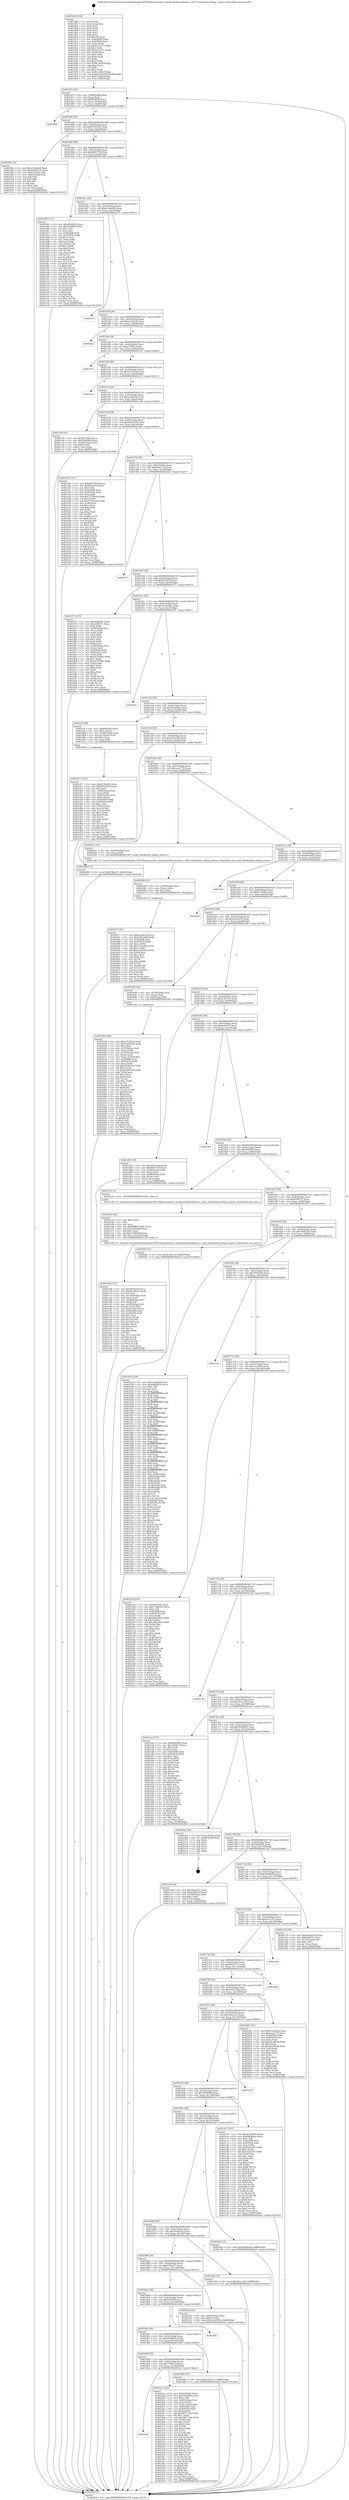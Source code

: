 digraph "0x401400" {
  label = "0x401400 (/mnt/c/Users/mathe/Desktop/tcc/POCII/binaries/extr_linuxfsocfs2blockcheck.c_ocfs2_blockcheck_debug_remove_Final-ollvm.out::main(0))"
  labelloc = "t"
  node[shape=record]

  Entry [label="",width=0.3,height=0.3,shape=circle,fillcolor=black,style=filled]
  "0x401474" [label="{
     0x401474 [32]\l
     | [instrs]\l
     &nbsp;&nbsp;0x401474 \<+6\>: mov -0x88(%rbp),%eax\l
     &nbsp;&nbsp;0x40147a \<+2\>: mov %eax,%ecx\l
     &nbsp;&nbsp;0x40147c \<+6\>: sub $0x80fd50fc,%ecx\l
     &nbsp;&nbsp;0x401482 \<+6\>: mov %eax,-0x9c(%rbp)\l
     &nbsp;&nbsp;0x401488 \<+6\>: mov %ecx,-0xa0(%rbp)\l
     &nbsp;&nbsp;0x40148e \<+6\>: je 0000000000402484 \<main+0x1084\>\l
  }"]
  "0x402484" [label="{
     0x402484\l
  }", style=dashed]
  "0x401494" [label="{
     0x401494 [28]\l
     | [instrs]\l
     &nbsp;&nbsp;0x401494 \<+5\>: jmp 0000000000401499 \<main+0x99\>\l
     &nbsp;&nbsp;0x401499 \<+6\>: mov -0x9c(%rbp),%eax\l
     &nbsp;&nbsp;0x40149f \<+5\>: sub $0x8339cb30,%eax\l
     &nbsp;&nbsp;0x4014a4 \<+6\>: mov %eax,-0xa4(%rbp)\l
     &nbsp;&nbsp;0x4014aa \<+6\>: je 00000000004018fe \<main+0x4fe\>\l
  }"]
  Exit [label="",width=0.3,height=0.3,shape=circle,fillcolor=black,style=filled,peripheries=2]
  "0x4018fe" [label="{
     0x4018fe [53]\l
     | [instrs]\l
     &nbsp;&nbsp;0x4018fe \<+5\>: mov $0xa14ada99,%eax\l
     &nbsp;&nbsp;0x401903 \<+5\>: mov $0x1664c332,%ecx\l
     &nbsp;&nbsp;0x401908 \<+6\>: mov -0x82(%rbp),%dl\l
     &nbsp;&nbsp;0x40190e \<+7\>: mov -0x81(%rbp),%sil\l
     &nbsp;&nbsp;0x401915 \<+3\>: mov %dl,%dil\l
     &nbsp;&nbsp;0x401918 \<+3\>: and %sil,%dil\l
     &nbsp;&nbsp;0x40191b \<+3\>: xor %sil,%dl\l
     &nbsp;&nbsp;0x40191e \<+3\>: or %dl,%dil\l
     &nbsp;&nbsp;0x401921 \<+4\>: test $0x1,%dil\l
     &nbsp;&nbsp;0x401925 \<+3\>: cmovne %ecx,%eax\l
     &nbsp;&nbsp;0x401928 \<+6\>: mov %eax,-0x88(%rbp)\l
     &nbsp;&nbsp;0x40192e \<+5\>: jmp 00000000004024ed \<main+0x10ed\>\l
  }"]
  "0x4014b0" [label="{
     0x4014b0 [28]\l
     | [instrs]\l
     &nbsp;&nbsp;0x4014b0 \<+5\>: jmp 00000000004014b5 \<main+0xb5\>\l
     &nbsp;&nbsp;0x4014b5 \<+6\>: mov -0x9c(%rbp),%eax\l
     &nbsp;&nbsp;0x4014bb \<+5\>: sub $0x8d85755f,%eax\l
     &nbsp;&nbsp;0x4014c0 \<+6\>: mov %eax,-0xa8(%rbp)\l
     &nbsp;&nbsp;0x4014c6 \<+6\>: je 0000000000401db5 \<main+0x9b5\>\l
  }"]
  "0x4024ed" [label="{
     0x4024ed [5]\l
     | [instrs]\l
     &nbsp;&nbsp;0x4024ed \<+5\>: jmp 0000000000401474 \<main+0x74\>\l
  }"]
  "0x401400" [label="{
     0x401400 [116]\l
     | [instrs]\l
     &nbsp;&nbsp;0x401400 \<+1\>: push %rbp\l
     &nbsp;&nbsp;0x401401 \<+3\>: mov %rsp,%rbp\l
     &nbsp;&nbsp;0x401404 \<+2\>: push %r15\l
     &nbsp;&nbsp;0x401406 \<+2\>: push %r14\l
     &nbsp;&nbsp;0x401408 \<+2\>: push %r13\l
     &nbsp;&nbsp;0x40140a \<+2\>: push %r12\l
     &nbsp;&nbsp;0x40140c \<+1\>: push %rbx\l
     &nbsp;&nbsp;0x40140d \<+7\>: sub $0x148,%rsp\l
     &nbsp;&nbsp;0x401414 \<+7\>: mov 0x405068,%eax\l
     &nbsp;&nbsp;0x40141b \<+7\>: mov 0x405054,%ecx\l
     &nbsp;&nbsp;0x401422 \<+2\>: mov %eax,%edx\l
     &nbsp;&nbsp;0x401424 \<+6\>: sub $0x9c1e1a7c,%edx\l
     &nbsp;&nbsp;0x40142a \<+3\>: sub $0x1,%edx\l
     &nbsp;&nbsp;0x40142d \<+6\>: add $0x9c1e1a7c,%edx\l
     &nbsp;&nbsp;0x401433 \<+3\>: imul %edx,%eax\l
     &nbsp;&nbsp;0x401436 \<+3\>: and $0x1,%eax\l
     &nbsp;&nbsp;0x401439 \<+3\>: cmp $0x0,%eax\l
     &nbsp;&nbsp;0x40143c \<+4\>: sete %r8b\l
     &nbsp;&nbsp;0x401440 \<+4\>: and $0x1,%r8b\l
     &nbsp;&nbsp;0x401444 \<+7\>: mov %r8b,-0x82(%rbp)\l
     &nbsp;&nbsp;0x40144b \<+3\>: cmp $0xa,%ecx\l
     &nbsp;&nbsp;0x40144e \<+4\>: setl %r8b\l
     &nbsp;&nbsp;0x401452 \<+4\>: and $0x1,%r8b\l
     &nbsp;&nbsp;0x401456 \<+7\>: mov %r8b,-0x81(%rbp)\l
     &nbsp;&nbsp;0x40145d \<+10\>: movl $0x8339cb30,-0x88(%rbp)\l
     &nbsp;&nbsp;0x401467 \<+6\>: mov %edi,-0x8c(%rbp)\l
     &nbsp;&nbsp;0x40146d \<+7\>: mov %rsi,-0x98(%rbp)\l
  }"]
  "0x4018f4" [label="{
     0x4018f4\l
  }", style=dashed]
  "0x401db5" [label="{
     0x401db5 [137]\l
     | [instrs]\l
     &nbsp;&nbsp;0x401db5 \<+5\>: mov $0xef6e443e,%eax\l
     &nbsp;&nbsp;0x401dba \<+5\>: mov $0x9d28f85,%ecx\l
     &nbsp;&nbsp;0x401dbf \<+2\>: mov $0x1,%dl\l
     &nbsp;&nbsp;0x401dc1 \<+2\>: xor %esi,%esi\l
     &nbsp;&nbsp;0x401dc3 \<+7\>: mov 0x405068,%edi\l
     &nbsp;&nbsp;0x401dca \<+8\>: mov 0x405054,%r8d\l
     &nbsp;&nbsp;0x401dd2 \<+3\>: sub $0x1,%esi\l
     &nbsp;&nbsp;0x401dd5 \<+3\>: mov %edi,%r9d\l
     &nbsp;&nbsp;0x401dd8 \<+3\>: add %esi,%r9d\l
     &nbsp;&nbsp;0x401ddb \<+4\>: imul %r9d,%edi\l
     &nbsp;&nbsp;0x401ddf \<+3\>: and $0x1,%edi\l
     &nbsp;&nbsp;0x401de2 \<+3\>: cmp $0x0,%edi\l
     &nbsp;&nbsp;0x401de5 \<+4\>: sete %r10b\l
     &nbsp;&nbsp;0x401de9 \<+4\>: cmp $0xa,%r8d\l
     &nbsp;&nbsp;0x401ded \<+4\>: setl %r11b\l
     &nbsp;&nbsp;0x401df1 \<+3\>: mov %r10b,%bl\l
     &nbsp;&nbsp;0x401df4 \<+3\>: xor $0xff,%bl\l
     &nbsp;&nbsp;0x401df7 \<+3\>: mov %r11b,%r14b\l
     &nbsp;&nbsp;0x401dfa \<+4\>: xor $0xff,%r14b\l
     &nbsp;&nbsp;0x401dfe \<+3\>: xor $0x0,%dl\l
     &nbsp;&nbsp;0x401e01 \<+3\>: mov %bl,%r15b\l
     &nbsp;&nbsp;0x401e04 \<+4\>: and $0x0,%r15b\l
     &nbsp;&nbsp;0x401e08 \<+3\>: and %dl,%r10b\l
     &nbsp;&nbsp;0x401e0b \<+3\>: mov %r14b,%r12b\l
     &nbsp;&nbsp;0x401e0e \<+4\>: and $0x0,%r12b\l
     &nbsp;&nbsp;0x401e12 \<+3\>: and %dl,%r11b\l
     &nbsp;&nbsp;0x401e15 \<+3\>: or %r10b,%r15b\l
     &nbsp;&nbsp;0x401e18 \<+3\>: or %r11b,%r12b\l
     &nbsp;&nbsp;0x401e1b \<+3\>: xor %r12b,%r15b\l
     &nbsp;&nbsp;0x401e1e \<+3\>: or %r14b,%bl\l
     &nbsp;&nbsp;0x401e21 \<+3\>: xor $0xff,%bl\l
     &nbsp;&nbsp;0x401e24 \<+3\>: or $0x0,%dl\l
     &nbsp;&nbsp;0x401e27 \<+2\>: and %dl,%bl\l
     &nbsp;&nbsp;0x401e29 \<+3\>: or %bl,%r15b\l
     &nbsp;&nbsp;0x401e2c \<+4\>: test $0x1,%r15b\l
     &nbsp;&nbsp;0x401e30 \<+3\>: cmovne %ecx,%eax\l
     &nbsp;&nbsp;0x401e33 \<+6\>: mov %eax,-0x88(%rbp)\l
     &nbsp;&nbsp;0x401e39 \<+5\>: jmp 00000000004024ed \<main+0x10ed\>\l
  }"]
  "0x4014cc" [label="{
     0x4014cc [28]\l
     | [instrs]\l
     &nbsp;&nbsp;0x4014cc \<+5\>: jmp 00000000004014d1 \<main+0xd1\>\l
     &nbsp;&nbsp;0x4014d1 \<+6\>: mov -0x9c(%rbp),%eax\l
     &nbsp;&nbsp;0x4014d7 \<+5\>: sub $0xa14ada99,%eax\l
     &nbsp;&nbsp;0x4014dc \<+6\>: mov %eax,-0xac(%rbp)\l
     &nbsp;&nbsp;0x4014e2 \<+6\>: je 000000000040237c \<main+0xf7c\>\l
  }"]
  "0x4022ce" [label="{
     0x4022ce [156]\l
     | [instrs]\l
     &nbsp;&nbsp;0x4022ce \<+5\>: mov $0x6c8cfef2,%eax\l
     &nbsp;&nbsp;0x4022d3 \<+5\>: mov $0x30ef6818,%ecx\l
     &nbsp;&nbsp;0x4022d8 \<+2\>: mov $0x1,%dl\l
     &nbsp;&nbsp;0x4022da \<+4\>: mov -0x80(%rbp),%rsi\l
     &nbsp;&nbsp;0x4022de \<+2\>: mov (%rsi),%edi\l
     &nbsp;&nbsp;0x4022e0 \<+3\>: mov %edi,-0x2c(%rbp)\l
     &nbsp;&nbsp;0x4022e3 \<+7\>: mov 0x405068,%edi\l
     &nbsp;&nbsp;0x4022ea \<+8\>: mov 0x405054,%r8d\l
     &nbsp;&nbsp;0x4022f2 \<+3\>: mov %edi,%r9d\l
     &nbsp;&nbsp;0x4022f5 \<+7\>: add $0x58f771d8,%r9d\l
     &nbsp;&nbsp;0x4022fc \<+4\>: sub $0x1,%r9d\l
     &nbsp;&nbsp;0x402300 \<+7\>: sub $0x58f771d8,%r9d\l
     &nbsp;&nbsp;0x402307 \<+4\>: imul %r9d,%edi\l
     &nbsp;&nbsp;0x40230b \<+3\>: and $0x1,%edi\l
     &nbsp;&nbsp;0x40230e \<+3\>: cmp $0x0,%edi\l
     &nbsp;&nbsp;0x402311 \<+4\>: sete %r10b\l
     &nbsp;&nbsp;0x402315 \<+4\>: cmp $0xa,%r8d\l
     &nbsp;&nbsp;0x402319 \<+4\>: setl %r11b\l
     &nbsp;&nbsp;0x40231d \<+3\>: mov %r10b,%bl\l
     &nbsp;&nbsp;0x402320 \<+3\>: xor $0xff,%bl\l
     &nbsp;&nbsp;0x402323 \<+3\>: mov %r11b,%r14b\l
     &nbsp;&nbsp;0x402326 \<+4\>: xor $0xff,%r14b\l
     &nbsp;&nbsp;0x40232a \<+3\>: xor $0x0,%dl\l
     &nbsp;&nbsp;0x40232d \<+3\>: mov %bl,%r15b\l
     &nbsp;&nbsp;0x402330 \<+4\>: and $0x0,%r15b\l
     &nbsp;&nbsp;0x402334 \<+3\>: and %dl,%r10b\l
     &nbsp;&nbsp;0x402337 \<+3\>: mov %r14b,%r12b\l
     &nbsp;&nbsp;0x40233a \<+4\>: and $0x0,%r12b\l
     &nbsp;&nbsp;0x40233e \<+3\>: and %dl,%r11b\l
     &nbsp;&nbsp;0x402341 \<+3\>: or %r10b,%r15b\l
     &nbsp;&nbsp;0x402344 \<+3\>: or %r11b,%r12b\l
     &nbsp;&nbsp;0x402347 \<+3\>: xor %r12b,%r15b\l
     &nbsp;&nbsp;0x40234a \<+3\>: or %r14b,%bl\l
     &nbsp;&nbsp;0x40234d \<+3\>: xor $0xff,%bl\l
     &nbsp;&nbsp;0x402350 \<+3\>: or $0x0,%dl\l
     &nbsp;&nbsp;0x402353 \<+2\>: and %dl,%bl\l
     &nbsp;&nbsp;0x402355 \<+3\>: or %bl,%r15b\l
     &nbsp;&nbsp;0x402358 \<+4\>: test $0x1,%r15b\l
     &nbsp;&nbsp;0x40235c \<+3\>: cmovne %ecx,%eax\l
     &nbsp;&nbsp;0x40235f \<+6\>: mov %eax,-0x88(%rbp)\l
     &nbsp;&nbsp;0x402365 \<+5\>: jmp 00000000004024ed \<main+0x10ed\>\l
  }"]
  "0x40237c" [label="{
     0x40237c\l
  }", style=dashed]
  "0x4014e8" [label="{
     0x4014e8 [28]\l
     | [instrs]\l
     &nbsp;&nbsp;0x4014e8 \<+5\>: jmp 00000000004014ed \<main+0xed\>\l
     &nbsp;&nbsp;0x4014ed \<+6\>: mov -0x9c(%rbp),%eax\l
     &nbsp;&nbsp;0x4014f3 \<+5\>: sub $0xa5aa9c3b,%eax\l
     &nbsp;&nbsp;0x4014f8 \<+6\>: mov %eax,-0xb0(%rbp)\l
     &nbsp;&nbsp;0x4014fe \<+6\>: je 00000000004024ae \<main+0x10ae\>\l
  }"]
  "0x402077" [label="{
     0x402077 [97]\l
     | [instrs]\l
     &nbsp;&nbsp;0x402077 \<+5\>: mov $0xa5aa9c3b,%ecx\l
     &nbsp;&nbsp;0x40207c \<+5\>: mov $0xe545c94d,%edx\l
     &nbsp;&nbsp;0x402081 \<+7\>: mov 0x405068,%esi\l
     &nbsp;&nbsp;0x402088 \<+8\>: mov 0x405054,%r8d\l
     &nbsp;&nbsp;0x402090 \<+3\>: mov %esi,%r9d\l
     &nbsp;&nbsp;0x402093 \<+7\>: sub $0xc7a3a396,%r9d\l
     &nbsp;&nbsp;0x40209a \<+4\>: sub $0x1,%r9d\l
     &nbsp;&nbsp;0x40209e \<+7\>: add $0xc7a3a396,%r9d\l
     &nbsp;&nbsp;0x4020a5 \<+4\>: imul %r9d,%esi\l
     &nbsp;&nbsp;0x4020a9 \<+3\>: and $0x1,%esi\l
     &nbsp;&nbsp;0x4020ac \<+3\>: cmp $0x0,%esi\l
     &nbsp;&nbsp;0x4020af \<+4\>: sete %r10b\l
     &nbsp;&nbsp;0x4020b3 \<+4\>: cmp $0xa,%r8d\l
     &nbsp;&nbsp;0x4020b7 \<+4\>: setl %r11b\l
     &nbsp;&nbsp;0x4020bb \<+3\>: mov %r10b,%bl\l
     &nbsp;&nbsp;0x4020be \<+3\>: and %r11b,%bl\l
     &nbsp;&nbsp;0x4020c1 \<+3\>: xor %r11b,%r10b\l
     &nbsp;&nbsp;0x4020c4 \<+3\>: or %r10b,%bl\l
     &nbsp;&nbsp;0x4020c7 \<+3\>: test $0x1,%bl\l
     &nbsp;&nbsp;0x4020ca \<+3\>: cmovne %edx,%ecx\l
     &nbsp;&nbsp;0x4020cd \<+6\>: mov %ecx,-0x88(%rbp)\l
     &nbsp;&nbsp;0x4020d3 \<+5\>: jmp 00000000004024ed \<main+0x10ed\>\l
  }"]
  "0x4024ae" [label="{
     0x4024ae\l
  }", style=dashed]
  "0x401504" [label="{
     0x401504 [28]\l
     | [instrs]\l
     &nbsp;&nbsp;0x401504 \<+5\>: jmp 0000000000401509 \<main+0x109\>\l
     &nbsp;&nbsp;0x401509 \<+6\>: mov -0x9c(%rbp),%eax\l
     &nbsp;&nbsp;0x40150f \<+5\>: sub $0xa7f2ffca,%eax\l
     &nbsp;&nbsp;0x401514 \<+6\>: mov %eax,-0xb4(%rbp)\l
     &nbsp;&nbsp;0x40151a \<+6\>: je 00000000004021d5 \<main+0xdd5\>\l
  }"]
  "0x402068" [label="{
     0x402068 [15]\l
     | [instrs]\l
     &nbsp;&nbsp;0x402068 \<+4\>: mov -0x60(%rbp),%rax\l
     &nbsp;&nbsp;0x40206c \<+3\>: mov (%rax),%rax\l
     &nbsp;&nbsp;0x40206f \<+3\>: mov %rax,%rdi\l
     &nbsp;&nbsp;0x402072 \<+5\>: call 0000000000401030 \<free@plt\>\l
     | [calls]\l
     &nbsp;&nbsp;0x401030 \{1\} (unknown)\l
  }"]
  "0x4021d5" [label="{
     0x4021d5\l
  }", style=dashed]
  "0x401520" [label="{
     0x401520 [28]\l
     | [instrs]\l
     &nbsp;&nbsp;0x401520 \<+5\>: jmp 0000000000401525 \<main+0x125\>\l
     &nbsp;&nbsp;0x401525 \<+6\>: mov -0x9c(%rbp),%eax\l
     &nbsp;&nbsp;0x40152b \<+5\>: sub $0xa972852d,%eax\l
     &nbsp;&nbsp;0x401530 \<+6\>: mov %eax,-0xb8(%rbp)\l
     &nbsp;&nbsp;0x401536 \<+6\>: je 00000000004023c1 \<main+0xfc1\>\l
  }"]
  "0x401e6b" [label="{
     0x401e6b [112]\l
     | [instrs]\l
     &nbsp;&nbsp;0x401e6b \<+5\>: mov $0xef6e443e,%ecx\l
     &nbsp;&nbsp;0x401e70 \<+5\>: mov $0x62e46e24,%edx\l
     &nbsp;&nbsp;0x401e75 \<+2\>: xor %esi,%esi\l
     &nbsp;&nbsp;0x401e77 \<+6\>: mov -0x144(%rbp),%edi\l
     &nbsp;&nbsp;0x401e7d \<+3\>: imul %eax,%edi\l
     &nbsp;&nbsp;0x401e80 \<+4\>: mov -0x60(%rbp),%r8\l
     &nbsp;&nbsp;0x401e84 \<+3\>: mov (%r8),%r8\l
     &nbsp;&nbsp;0x401e87 \<+4\>: mov -0x58(%rbp),%r9\l
     &nbsp;&nbsp;0x401e8b \<+3\>: movslq (%r9),%r9\l
     &nbsp;&nbsp;0x401e8e \<+4\>: mov %edi,(%r8,%r9,4)\l
     &nbsp;&nbsp;0x401e92 \<+7\>: mov 0x405068,%eax\l
     &nbsp;&nbsp;0x401e99 \<+7\>: mov 0x405054,%edi\l
     &nbsp;&nbsp;0x401ea0 \<+3\>: sub $0x1,%esi\l
     &nbsp;&nbsp;0x401ea3 \<+3\>: mov %eax,%r10d\l
     &nbsp;&nbsp;0x401ea6 \<+3\>: add %esi,%r10d\l
     &nbsp;&nbsp;0x401ea9 \<+4\>: imul %r10d,%eax\l
     &nbsp;&nbsp;0x401ead \<+3\>: and $0x1,%eax\l
     &nbsp;&nbsp;0x401eb0 \<+3\>: cmp $0x0,%eax\l
     &nbsp;&nbsp;0x401eb3 \<+4\>: sete %r11b\l
     &nbsp;&nbsp;0x401eb7 \<+3\>: cmp $0xa,%edi\l
     &nbsp;&nbsp;0x401eba \<+3\>: setl %bl\l
     &nbsp;&nbsp;0x401ebd \<+3\>: mov %r11b,%r14b\l
     &nbsp;&nbsp;0x401ec0 \<+3\>: and %bl,%r14b\l
     &nbsp;&nbsp;0x401ec3 \<+3\>: xor %bl,%r11b\l
     &nbsp;&nbsp;0x401ec6 \<+3\>: or %r11b,%r14b\l
     &nbsp;&nbsp;0x401ec9 \<+4\>: test $0x1,%r14b\l
     &nbsp;&nbsp;0x401ecd \<+3\>: cmovne %edx,%ecx\l
     &nbsp;&nbsp;0x401ed0 \<+6\>: mov %ecx,-0x88(%rbp)\l
     &nbsp;&nbsp;0x401ed6 \<+5\>: jmp 00000000004024ed \<main+0x10ed\>\l
  }"]
  "0x4023c1" [label="{
     0x4023c1\l
  }", style=dashed]
  "0x40153c" [label="{
     0x40153c [28]\l
     | [instrs]\l
     &nbsp;&nbsp;0x40153c \<+5\>: jmp 0000000000401541 \<main+0x141\>\l
     &nbsp;&nbsp;0x401541 \<+6\>: mov -0x9c(%rbp),%eax\l
     &nbsp;&nbsp;0x401547 \<+5\>: sub $0xacd28c33,%eax\l
     &nbsp;&nbsp;0x40154c \<+6\>: mov %eax,-0xbc(%rbp)\l
     &nbsp;&nbsp;0x401552 \<+6\>: je 0000000000401c49 \<main+0x849\>\l
  }"]
  "0x401e43" [label="{
     0x401e43 [40]\l
     | [instrs]\l
     &nbsp;&nbsp;0x401e43 \<+5\>: mov $0x2,%ecx\l
     &nbsp;&nbsp;0x401e48 \<+1\>: cltd\l
     &nbsp;&nbsp;0x401e49 \<+2\>: idiv %ecx\l
     &nbsp;&nbsp;0x401e4b \<+6\>: imul $0xfffffffe,%edx,%ecx\l
     &nbsp;&nbsp;0x401e51 \<+6\>: sub $0x1c06bd69,%ecx\l
     &nbsp;&nbsp;0x401e57 \<+3\>: add $0x1,%ecx\l
     &nbsp;&nbsp;0x401e5a \<+6\>: add $0x1c06bd69,%ecx\l
     &nbsp;&nbsp;0x401e60 \<+6\>: mov %ecx,-0x144(%rbp)\l
     &nbsp;&nbsp;0x401e66 \<+5\>: call 0000000000401160 \<next_i\>\l
     | [calls]\l
     &nbsp;&nbsp;0x401160 \{1\} (/mnt/c/Users/mathe/Desktop/tcc/POCII/binaries/extr_linuxfsocfs2blockcheck.c_ocfs2_blockcheck_debug_remove_Final-ollvm.out::next_i)\l
  }"]
  "0x401c49" [label="{
     0x401c49 [30]\l
     | [instrs]\l
     &nbsp;&nbsp;0x401c49 \<+5\>: mov $0xf311fd6e,%eax\l
     &nbsp;&nbsp;0x401c4e \<+5\>: mov $0x5964094f,%ecx\l
     &nbsp;&nbsp;0x401c53 \<+3\>: mov -0x30(%rbp),%edx\l
     &nbsp;&nbsp;0x401c56 \<+3\>: cmp $0x0,%edx\l
     &nbsp;&nbsp;0x401c59 \<+3\>: cmove %ecx,%eax\l
     &nbsp;&nbsp;0x401c5c \<+6\>: mov %eax,-0x88(%rbp)\l
     &nbsp;&nbsp;0x401c62 \<+5\>: jmp 00000000004024ed \<main+0x10ed\>\l
  }"]
  "0x401558" [label="{
     0x401558 [28]\l
     | [instrs]\l
     &nbsp;&nbsp;0x401558 \<+5\>: jmp 000000000040155d \<main+0x15d\>\l
     &nbsp;&nbsp;0x40155d \<+6\>: mov -0x9c(%rbp),%eax\l
     &nbsp;&nbsp;0x401563 \<+5\>: sub $0xbb424b76,%eax\l
     &nbsp;&nbsp;0x401568 \<+6\>: mov %eax,-0xc0(%rbp)\l
     &nbsp;&nbsp;0x40156e \<+6\>: je 0000000000401ab5 \<main+0x6b5\>\l
  }"]
  "0x4018d8" [label="{
     0x4018d8 [28]\l
     | [instrs]\l
     &nbsp;&nbsp;0x4018d8 \<+5\>: jmp 00000000004018dd \<main+0x4dd\>\l
     &nbsp;&nbsp;0x4018dd \<+6\>: mov -0x9c(%rbp),%eax\l
     &nbsp;&nbsp;0x4018e3 \<+5\>: sub $0x7766e551,%eax\l
     &nbsp;&nbsp;0x4018e8 \<+6\>: mov %eax,-0x140(%rbp)\l
     &nbsp;&nbsp;0x4018ee \<+6\>: je 00000000004022ce \<main+0xece\>\l
  }"]
  "0x401ab5" [label="{
     0x401ab5 [147]\l
     | [instrs]\l
     &nbsp;&nbsp;0x401ab5 \<+5\>: mov $0xa972852d,%eax\l
     &nbsp;&nbsp;0x401aba \<+5\>: mov $0xf3bcc614,%ecx\l
     &nbsp;&nbsp;0x401abf \<+2\>: mov $0x1,%dl\l
     &nbsp;&nbsp;0x401ac1 \<+7\>: mov 0x405068,%esi\l
     &nbsp;&nbsp;0x401ac8 \<+7\>: mov 0x405054,%edi\l
     &nbsp;&nbsp;0x401acf \<+3\>: mov %esi,%r8d\l
     &nbsp;&nbsp;0x401ad2 \<+7\>: add $0x75709a3d,%r8d\l
     &nbsp;&nbsp;0x401ad9 \<+4\>: sub $0x1,%r8d\l
     &nbsp;&nbsp;0x401add \<+7\>: sub $0x75709a3d,%r8d\l
     &nbsp;&nbsp;0x401ae4 \<+4\>: imul %r8d,%esi\l
     &nbsp;&nbsp;0x401ae8 \<+3\>: and $0x1,%esi\l
     &nbsp;&nbsp;0x401aeb \<+3\>: cmp $0x0,%esi\l
     &nbsp;&nbsp;0x401aee \<+4\>: sete %r9b\l
     &nbsp;&nbsp;0x401af2 \<+3\>: cmp $0xa,%edi\l
     &nbsp;&nbsp;0x401af5 \<+4\>: setl %r10b\l
     &nbsp;&nbsp;0x401af9 \<+3\>: mov %r9b,%r11b\l
     &nbsp;&nbsp;0x401afc \<+4\>: xor $0xff,%r11b\l
     &nbsp;&nbsp;0x401b00 \<+3\>: mov %r10b,%bl\l
     &nbsp;&nbsp;0x401b03 \<+3\>: xor $0xff,%bl\l
     &nbsp;&nbsp;0x401b06 \<+3\>: xor $0x0,%dl\l
     &nbsp;&nbsp;0x401b09 \<+3\>: mov %r11b,%r14b\l
     &nbsp;&nbsp;0x401b0c \<+4\>: and $0x0,%r14b\l
     &nbsp;&nbsp;0x401b10 \<+3\>: and %dl,%r9b\l
     &nbsp;&nbsp;0x401b13 \<+3\>: mov %bl,%r15b\l
     &nbsp;&nbsp;0x401b16 \<+4\>: and $0x0,%r15b\l
     &nbsp;&nbsp;0x401b1a \<+3\>: and %dl,%r10b\l
     &nbsp;&nbsp;0x401b1d \<+3\>: or %r9b,%r14b\l
     &nbsp;&nbsp;0x401b20 \<+3\>: or %r10b,%r15b\l
     &nbsp;&nbsp;0x401b23 \<+3\>: xor %r15b,%r14b\l
     &nbsp;&nbsp;0x401b26 \<+3\>: or %bl,%r11b\l
     &nbsp;&nbsp;0x401b29 \<+4\>: xor $0xff,%r11b\l
     &nbsp;&nbsp;0x401b2d \<+3\>: or $0x0,%dl\l
     &nbsp;&nbsp;0x401b30 \<+3\>: and %dl,%r11b\l
     &nbsp;&nbsp;0x401b33 \<+3\>: or %r11b,%r14b\l
     &nbsp;&nbsp;0x401b36 \<+4\>: test $0x1,%r14b\l
     &nbsp;&nbsp;0x401b3a \<+3\>: cmovne %ecx,%eax\l
     &nbsp;&nbsp;0x401b3d \<+6\>: mov %eax,-0x88(%rbp)\l
     &nbsp;&nbsp;0x401b43 \<+5\>: jmp 00000000004024ed \<main+0x10ed\>\l
  }"]
  "0x401574" [label="{
     0x401574 [28]\l
     | [instrs]\l
     &nbsp;&nbsp;0x401574 \<+5\>: jmp 0000000000401579 \<main+0x179\>\l
     &nbsp;&nbsp;0x401579 \<+6\>: mov -0x9c(%rbp),%eax\l
     &nbsp;&nbsp;0x40157f \<+5\>: sub $0xbe9e5150,%eax\l
     &nbsp;&nbsp;0x401584 \<+6\>: mov %eax,-0xc4(%rbp)\l
     &nbsp;&nbsp;0x40158a \<+6\>: je 00000000004020e7 \<main+0xce7\>\l
  }"]
  "0x401d82" [label="{
     0x401d82 [15]\l
     | [instrs]\l
     &nbsp;&nbsp;0x401d82 \<+10\>: movl $0xfc3431c3,-0x88(%rbp)\l
     &nbsp;&nbsp;0x401d8c \<+5\>: jmp 00000000004024ed \<main+0x10ed\>\l
  }"]
  "0x4020e7" [label="{
     0x4020e7\l
  }", style=dashed]
  "0x401590" [label="{
     0x401590 [28]\l
     | [instrs]\l
     &nbsp;&nbsp;0x401590 \<+5\>: jmp 0000000000401595 \<main+0x195\>\l
     &nbsp;&nbsp;0x401595 \<+6\>: mov -0x9c(%rbp),%eax\l
     &nbsp;&nbsp;0x40159b \<+5\>: sub $0xcf919a7f,%eax\l
     &nbsp;&nbsp;0x4015a0 \<+6\>: mov %eax,-0xc8(%rbp)\l
     &nbsp;&nbsp;0x4015a6 \<+6\>: je 0000000000401f73 \<main+0xb73\>\l
  }"]
  "0x4018bc" [label="{
     0x4018bc [28]\l
     | [instrs]\l
     &nbsp;&nbsp;0x4018bc \<+5\>: jmp 00000000004018c1 \<main+0x4c1\>\l
     &nbsp;&nbsp;0x4018c1 \<+6\>: mov -0x9c(%rbp),%eax\l
     &nbsp;&nbsp;0x4018c7 \<+5\>: sub $0x6f364943,%eax\l
     &nbsp;&nbsp;0x4018cc \<+6\>: mov %eax,-0x13c(%rbp)\l
     &nbsp;&nbsp;0x4018d2 \<+6\>: je 0000000000401d82 \<main+0x982\>\l
  }"]
  "0x401f73" [label="{
     0x401f73 [127]\l
     | [instrs]\l
     &nbsp;&nbsp;0x401f73 \<+5\>: mov $0x80fd50fc,%eax\l
     &nbsp;&nbsp;0x401f78 \<+5\>: mov $0xeb98371,%ecx\l
     &nbsp;&nbsp;0x401f7d \<+2\>: xor %edx,%edx\l
     &nbsp;&nbsp;0x401f7f \<+4\>: mov -0x58(%rbp),%rsi\l
     &nbsp;&nbsp;0x401f83 \<+2\>: mov (%rsi),%edi\l
     &nbsp;&nbsp;0x401f85 \<+3\>: mov %edx,%r8d\l
     &nbsp;&nbsp;0x401f88 \<+3\>: sub %edi,%r8d\l
     &nbsp;&nbsp;0x401f8b \<+2\>: mov %edx,%edi\l
     &nbsp;&nbsp;0x401f8d \<+3\>: sub $0x1,%edi\l
     &nbsp;&nbsp;0x401f90 \<+3\>: add %edi,%r8d\l
     &nbsp;&nbsp;0x401f93 \<+3\>: sub %r8d,%edx\l
     &nbsp;&nbsp;0x401f96 \<+4\>: mov -0x58(%rbp),%rsi\l
     &nbsp;&nbsp;0x401f9a \<+2\>: mov %edx,(%rsi)\l
     &nbsp;&nbsp;0x401f9c \<+7\>: mov 0x405068,%edx\l
     &nbsp;&nbsp;0x401fa3 \<+7\>: mov 0x405054,%edi\l
     &nbsp;&nbsp;0x401faa \<+3\>: mov %edx,%r8d\l
     &nbsp;&nbsp;0x401fad \<+7\>: sub $0xe870508e,%r8d\l
     &nbsp;&nbsp;0x401fb4 \<+4\>: sub $0x1,%r8d\l
     &nbsp;&nbsp;0x401fb8 \<+7\>: add $0xe870508e,%r8d\l
     &nbsp;&nbsp;0x401fbf \<+4\>: imul %r8d,%edx\l
     &nbsp;&nbsp;0x401fc3 \<+3\>: and $0x1,%edx\l
     &nbsp;&nbsp;0x401fc6 \<+3\>: cmp $0x0,%edx\l
     &nbsp;&nbsp;0x401fc9 \<+4\>: sete %r9b\l
     &nbsp;&nbsp;0x401fcd \<+3\>: cmp $0xa,%edi\l
     &nbsp;&nbsp;0x401fd0 \<+4\>: setl %r10b\l
     &nbsp;&nbsp;0x401fd4 \<+3\>: mov %r9b,%r11b\l
     &nbsp;&nbsp;0x401fd7 \<+3\>: and %r10b,%r11b\l
     &nbsp;&nbsp;0x401fda \<+3\>: xor %r10b,%r9b\l
     &nbsp;&nbsp;0x401fdd \<+3\>: or %r9b,%r11b\l
     &nbsp;&nbsp;0x401fe0 \<+4\>: test $0x1,%r11b\l
     &nbsp;&nbsp;0x401fe4 \<+3\>: cmovne %ecx,%eax\l
     &nbsp;&nbsp;0x401fe7 \<+6\>: mov %eax,-0x88(%rbp)\l
     &nbsp;&nbsp;0x401fed \<+5\>: jmp 00000000004024ed \<main+0x10ed\>\l
  }"]
  "0x4015ac" [label="{
     0x4015ac [28]\l
     | [instrs]\l
     &nbsp;&nbsp;0x4015ac \<+5\>: jmp 00000000004015b1 \<main+0x1b1\>\l
     &nbsp;&nbsp;0x4015b1 \<+6\>: mov -0x9c(%rbp),%eax\l
     &nbsp;&nbsp;0x4015b7 \<+5\>: sub $0xd134a4b5,%eax\l
     &nbsp;&nbsp;0x4015bc \<+6\>: mov %eax,-0xcc(%rbp)\l
     &nbsp;&nbsp;0x4015c2 \<+6\>: je 00000000004023f1 \<main+0xff1\>\l
  }"]
  "0x4024d8" [label="{
     0x4024d8\l
  }", style=dashed]
  "0x4023f1" [label="{
     0x4023f1\l
  }", style=dashed]
  "0x4015c8" [label="{
     0x4015c8 [28]\l
     | [instrs]\l
     &nbsp;&nbsp;0x4015c8 \<+5\>: jmp 00000000004015cd \<main+0x1cd\>\l
     &nbsp;&nbsp;0x4015cd \<+6\>: mov -0x9c(%rbp),%eax\l
     &nbsp;&nbsp;0x4015d3 \<+5\>: sub $0xd9e9baba,%eax\l
     &nbsp;&nbsp;0x4015d8 \<+6\>: mov %eax,-0xd0(%rbp)\l
     &nbsp;&nbsp;0x4015de \<+6\>: je 0000000000401cfa \<main+0x8fa\>\l
  }"]
  "0x4018a0" [label="{
     0x4018a0 [28]\l
     | [instrs]\l
     &nbsp;&nbsp;0x4018a0 \<+5\>: jmp 00000000004018a5 \<main+0x4a5\>\l
     &nbsp;&nbsp;0x4018a5 \<+6\>: mov -0x9c(%rbp),%eax\l
     &nbsp;&nbsp;0x4018ab \<+5\>: sub $0x6c8cfef2,%eax\l
     &nbsp;&nbsp;0x4018b0 \<+6\>: mov %eax,-0x138(%rbp)\l
     &nbsp;&nbsp;0x4018b6 \<+6\>: je 00000000004024d8 \<main+0x10d8\>\l
  }"]
  "0x401cfa" [label="{
     0x401cfa [29]\l
     | [instrs]\l
     &nbsp;&nbsp;0x401cfa \<+4\>: mov -0x68(%rbp),%rax\l
     &nbsp;&nbsp;0x401cfe \<+6\>: movl $0x1,(%rax)\l
     &nbsp;&nbsp;0x401d04 \<+4\>: mov -0x68(%rbp),%rax\l
     &nbsp;&nbsp;0x401d08 \<+3\>: movslq (%rax),%rax\l
     &nbsp;&nbsp;0x401d0b \<+4\>: shl $0x2,%rax\l
     &nbsp;&nbsp;0x401d0f \<+3\>: mov %rax,%rdi\l
     &nbsp;&nbsp;0x401d12 \<+5\>: call 0000000000401050 \<malloc@plt\>\l
     | [calls]\l
     &nbsp;&nbsp;0x401050 \{1\} (unknown)\l
  }"]
  "0x4015e4" [label="{
     0x4015e4 [28]\l
     | [instrs]\l
     &nbsp;&nbsp;0x4015e4 \<+5\>: jmp 00000000004015e9 \<main+0x1e9\>\l
     &nbsp;&nbsp;0x4015e9 \<+6\>: mov -0x9c(%rbp),%eax\l
     &nbsp;&nbsp;0x4015ef \<+5\>: sub $0xe545c94d,%eax\l
     &nbsp;&nbsp;0x4015f4 \<+6\>: mov %eax,-0xd4(%rbp)\l
     &nbsp;&nbsp;0x4015fa \<+6\>: je 00000000004020d8 \<main+0xcd8\>\l
  }"]
  "0x402222" [label="{
     0x402222 [25]\l
     | [instrs]\l
     &nbsp;&nbsp;0x402222 \<+4\>: mov -0x80(%rbp),%rax\l
     &nbsp;&nbsp;0x402226 \<+6\>: movl $0x0,(%rax)\l
     &nbsp;&nbsp;0x40222c \<+10\>: movl $0x1ee23f1b,-0x88(%rbp)\l
     &nbsp;&nbsp;0x402236 \<+5\>: jmp 00000000004024ed \<main+0x10ed\>\l
  }"]
  "0x4020d8" [label="{
     0x4020d8 [15]\l
     | [instrs]\l
     &nbsp;&nbsp;0x4020d8 \<+10\>: movl $0x676fac57,-0x88(%rbp)\l
     &nbsp;&nbsp;0x4020e2 \<+5\>: jmp 00000000004024ed \<main+0x10ed\>\l
  }"]
  "0x401600" [label="{
     0x401600 [28]\l
     | [instrs]\l
     &nbsp;&nbsp;0x401600 \<+5\>: jmp 0000000000401605 \<main+0x205\>\l
     &nbsp;&nbsp;0x401605 \<+6\>: mov -0x9c(%rbp),%eax\l
     &nbsp;&nbsp;0x40160b \<+5\>: sub $0xeaae771f,%eax\l
     &nbsp;&nbsp;0x401610 \<+6\>: mov %eax,-0xd8(%rbp)\l
     &nbsp;&nbsp;0x401616 \<+6\>: je 000000000040205c \<main+0xc5c\>\l
  }"]
  "0x401884" [label="{
     0x401884 [28]\l
     | [instrs]\l
     &nbsp;&nbsp;0x401884 \<+5\>: jmp 0000000000401889 \<main+0x489\>\l
     &nbsp;&nbsp;0x401889 \<+6\>: mov -0x9c(%rbp),%eax\l
     &nbsp;&nbsp;0x40188f \<+5\>: sub $0x676fac57,%eax\l
     &nbsp;&nbsp;0x401894 \<+6\>: mov %eax,-0x134(%rbp)\l
     &nbsp;&nbsp;0x40189a \<+6\>: je 0000000000402222 \<main+0xe22\>\l
  }"]
  "0x40205c" [label="{
     0x40205c [12]\l
     | [instrs]\l
     &nbsp;&nbsp;0x40205c \<+4\>: mov -0x60(%rbp),%rax\l
     &nbsp;&nbsp;0x402060 \<+3\>: mov (%rax),%rdi\l
     &nbsp;&nbsp;0x402063 \<+5\>: call 0000000000401240 \<ocfs2_blockcheck_debug_remove\>\l
     | [calls]\l
     &nbsp;&nbsp;0x401240 \{1\} (/mnt/c/Users/mathe/Desktop/tcc/POCII/binaries/extr_linuxfsocfs2blockcheck.c_ocfs2_blockcheck_debug_remove_Final-ollvm.out::ocfs2_blockcheck_debug_remove)\l
  }"]
  "0x40161c" [label="{
     0x40161c [28]\l
     | [instrs]\l
     &nbsp;&nbsp;0x40161c \<+5\>: jmp 0000000000401621 \<main+0x221\>\l
     &nbsp;&nbsp;0x401621 \<+6\>: mov -0x9c(%rbp),%eax\l
     &nbsp;&nbsp;0x401627 \<+5\>: sub $0xef6e443e,%eax\l
     &nbsp;&nbsp;0x40162c \<+6\>: mov %eax,-0xdc(%rbp)\l
     &nbsp;&nbsp;0x401632 \<+6\>: je 000000000040242e \<main+0x102e\>\l
  }"]
  "0x401edb" [label="{
     0x401edb [15]\l
     | [instrs]\l
     &nbsp;&nbsp;0x401edb \<+10\>: movl $0x301cc1bf,-0x88(%rbp)\l
     &nbsp;&nbsp;0x401ee5 \<+5\>: jmp 00000000004024ed \<main+0x10ed\>\l
  }"]
  "0x40242e" [label="{
     0x40242e\l
  }", style=dashed]
  "0x401638" [label="{
     0x401638 [28]\l
     | [instrs]\l
     &nbsp;&nbsp;0x401638 \<+5\>: jmp 000000000040163d \<main+0x23d\>\l
     &nbsp;&nbsp;0x40163d \<+6\>: mov -0x9c(%rbp),%eax\l
     &nbsp;&nbsp;0x401643 \<+5\>: sub $0xf311fd6e,%eax\l
     &nbsp;&nbsp;0x401648 \<+6\>: mov %eax,-0xe0(%rbp)\l
     &nbsp;&nbsp;0x40164e \<+6\>: je 00000000004021ff \<main+0xdff\>\l
  }"]
  "0x401d17" [label="{
     0x401d17 [107]\l
     | [instrs]\l
     &nbsp;&nbsp;0x401d17 \<+5\>: mov $0xd134a4b5,%ecx\l
     &nbsp;&nbsp;0x401d1c \<+5\>: mov $0x6f364943,%edx\l
     &nbsp;&nbsp;0x401d21 \<+2\>: xor %esi,%esi\l
     &nbsp;&nbsp;0x401d23 \<+4\>: mov -0x60(%rbp),%rdi\l
     &nbsp;&nbsp;0x401d27 \<+3\>: mov %rax,(%rdi)\l
     &nbsp;&nbsp;0x401d2a \<+4\>: mov -0x58(%rbp),%rax\l
     &nbsp;&nbsp;0x401d2e \<+6\>: movl $0x0,(%rax)\l
     &nbsp;&nbsp;0x401d34 \<+8\>: mov 0x405068,%r8d\l
     &nbsp;&nbsp;0x401d3c \<+8\>: mov 0x405054,%r9d\l
     &nbsp;&nbsp;0x401d44 \<+3\>: sub $0x1,%esi\l
     &nbsp;&nbsp;0x401d47 \<+3\>: mov %r8d,%r10d\l
     &nbsp;&nbsp;0x401d4a \<+3\>: add %esi,%r10d\l
     &nbsp;&nbsp;0x401d4d \<+4\>: imul %r10d,%r8d\l
     &nbsp;&nbsp;0x401d51 \<+4\>: and $0x1,%r8d\l
     &nbsp;&nbsp;0x401d55 \<+4\>: cmp $0x0,%r8d\l
     &nbsp;&nbsp;0x401d59 \<+4\>: sete %r11b\l
     &nbsp;&nbsp;0x401d5d \<+4\>: cmp $0xa,%r9d\l
     &nbsp;&nbsp;0x401d61 \<+3\>: setl %bl\l
     &nbsp;&nbsp;0x401d64 \<+3\>: mov %r11b,%r14b\l
     &nbsp;&nbsp;0x401d67 \<+3\>: and %bl,%r14b\l
     &nbsp;&nbsp;0x401d6a \<+3\>: xor %bl,%r11b\l
     &nbsp;&nbsp;0x401d6d \<+3\>: or %r11b,%r14b\l
     &nbsp;&nbsp;0x401d70 \<+4\>: test $0x1,%r14b\l
     &nbsp;&nbsp;0x401d74 \<+3\>: cmovne %edx,%ecx\l
     &nbsp;&nbsp;0x401d77 \<+6\>: mov %ecx,-0x88(%rbp)\l
     &nbsp;&nbsp;0x401d7d \<+5\>: jmp 00000000004024ed \<main+0x10ed\>\l
  }"]
  "0x4021ff" [label="{
     0x4021ff\l
  }", style=dashed]
  "0x401654" [label="{
     0x401654 [28]\l
     | [instrs]\l
     &nbsp;&nbsp;0x401654 \<+5\>: jmp 0000000000401659 \<main+0x259\>\l
     &nbsp;&nbsp;0x401659 \<+6\>: mov -0x9c(%rbp),%eax\l
     &nbsp;&nbsp;0x40165f \<+5\>: sub $0xf3bcc614,%eax\l
     &nbsp;&nbsp;0x401664 \<+6\>: mov %eax,-0xe4(%rbp)\l
     &nbsp;&nbsp;0x40166a \<+6\>: je 0000000000401b48 \<main+0x748\>\l
  }"]
  "0x401868" [label="{
     0x401868 [28]\l
     | [instrs]\l
     &nbsp;&nbsp;0x401868 \<+5\>: jmp 000000000040186d \<main+0x46d\>\l
     &nbsp;&nbsp;0x40186d \<+6\>: mov -0x9c(%rbp),%eax\l
     &nbsp;&nbsp;0x401873 \<+5\>: sub $0x62e46e24,%eax\l
     &nbsp;&nbsp;0x401878 \<+6\>: mov %eax,-0x130(%rbp)\l
     &nbsp;&nbsp;0x40187e \<+6\>: je 0000000000401edb \<main+0xadb\>\l
  }"]
  "0x401b48" [label="{
     0x401b48 [16]\l
     | [instrs]\l
     &nbsp;&nbsp;0x401b48 \<+4\>: mov -0x78(%rbp),%rax\l
     &nbsp;&nbsp;0x401b4c \<+3\>: mov (%rax),%rax\l
     &nbsp;&nbsp;0x401b4f \<+4\>: mov 0x8(%rax),%rdi\l
     &nbsp;&nbsp;0x401b53 \<+5\>: call 0000000000401060 \<atoi@plt\>\l
     | [calls]\l
     &nbsp;&nbsp;0x401060 \{1\} (unknown)\l
  }"]
  "0x401670" [label="{
     0x401670 [28]\l
     | [instrs]\l
     &nbsp;&nbsp;0x401670 \<+5\>: jmp 0000000000401675 \<main+0x275\>\l
     &nbsp;&nbsp;0x401675 \<+6\>: mov -0x9c(%rbp),%eax\l
     &nbsp;&nbsp;0x40167b \<+5\>: sub $0xfc3431c3,%eax\l
     &nbsp;&nbsp;0x401680 \<+6\>: mov %eax,-0xe8(%rbp)\l
     &nbsp;&nbsp;0x401686 \<+6\>: je 0000000000401d91 \<main+0x991\>\l
  }"]
  "0x401bfe" [label="{
     0x401bfe [15]\l
     | [instrs]\l
     &nbsp;&nbsp;0x401bfe \<+10\>: movl $0x44bdfe04,-0x88(%rbp)\l
     &nbsp;&nbsp;0x401c08 \<+5\>: jmp 00000000004024ed \<main+0x10ed\>\l
  }"]
  "0x401d91" [label="{
     0x401d91 [36]\l
     | [instrs]\l
     &nbsp;&nbsp;0x401d91 \<+5\>: mov $0x50972a9d,%eax\l
     &nbsp;&nbsp;0x401d96 \<+5\>: mov $0x8d85755f,%ecx\l
     &nbsp;&nbsp;0x401d9b \<+4\>: mov -0x58(%rbp),%rdx\l
     &nbsp;&nbsp;0x401d9f \<+2\>: mov (%rdx),%esi\l
     &nbsp;&nbsp;0x401da1 \<+4\>: mov -0x68(%rbp),%rdx\l
     &nbsp;&nbsp;0x401da5 \<+2\>: cmp (%rdx),%esi\l
     &nbsp;&nbsp;0x401da7 \<+3\>: cmovl %ecx,%eax\l
     &nbsp;&nbsp;0x401daa \<+6\>: mov %eax,-0x88(%rbp)\l
     &nbsp;&nbsp;0x401db0 \<+5\>: jmp 00000000004024ed \<main+0x10ed\>\l
  }"]
  "0x40168c" [label="{
     0x40168c [28]\l
     | [instrs]\l
     &nbsp;&nbsp;0x40168c \<+5\>: jmp 0000000000401691 \<main+0x291\>\l
     &nbsp;&nbsp;0x401691 \<+6\>: mov -0x9c(%rbp),%eax\l
     &nbsp;&nbsp;0x401697 \<+5\>: sub $0x8e40101,%eax\l
     &nbsp;&nbsp;0x40169c \<+6\>: mov %eax,-0xec(%rbp)\l
     &nbsp;&nbsp;0x4016a2 \<+6\>: je 0000000000401a97 \<main+0x697\>\l
  }"]
  "0x40184c" [label="{
     0x40184c [28]\l
     | [instrs]\l
     &nbsp;&nbsp;0x40184c \<+5\>: jmp 0000000000401851 \<main+0x451\>\l
     &nbsp;&nbsp;0x401851 \<+6\>: mov -0x9c(%rbp),%eax\l
     &nbsp;&nbsp;0x401857 \<+5\>: sub $0x5c4d769e,%eax\l
     &nbsp;&nbsp;0x40185c \<+6\>: mov %eax,-0x12c(%rbp)\l
     &nbsp;&nbsp;0x401862 \<+6\>: je 0000000000401bfe \<main+0x7fe\>\l
  }"]
  "0x401a97" [label="{
     0x401a97\l
  }", style=dashed]
  "0x4016a8" [label="{
     0x4016a8 [28]\l
     | [instrs]\l
     &nbsp;&nbsp;0x4016a8 \<+5\>: jmp 00000000004016ad \<main+0x2ad\>\l
     &nbsp;&nbsp;0x4016ad \<+6\>: mov -0x9c(%rbp),%eax\l
     &nbsp;&nbsp;0x4016b3 \<+5\>: sub $0x9d28f85,%eax\l
     &nbsp;&nbsp;0x4016b8 \<+6\>: mov %eax,-0xf0(%rbp)\l
     &nbsp;&nbsp;0x4016be \<+6\>: je 0000000000401e3e \<main+0xa3e\>\l
  }"]
  "0x401c67" [label="{
     0x401c67 [147]\l
     | [instrs]\l
     &nbsp;&nbsp;0x401c67 \<+5\>: mov $0xd134a4b5,%eax\l
     &nbsp;&nbsp;0x401c6c \<+5\>: mov $0xd9e9baba,%ecx\l
     &nbsp;&nbsp;0x401c71 \<+2\>: mov $0x1,%dl\l
     &nbsp;&nbsp;0x401c73 \<+7\>: mov 0x405068,%esi\l
     &nbsp;&nbsp;0x401c7a \<+7\>: mov 0x405054,%edi\l
     &nbsp;&nbsp;0x401c81 \<+3\>: mov %esi,%r8d\l
     &nbsp;&nbsp;0x401c84 \<+7\>: sub $0x7d5ec587,%r8d\l
     &nbsp;&nbsp;0x401c8b \<+4\>: sub $0x1,%r8d\l
     &nbsp;&nbsp;0x401c8f \<+7\>: add $0x7d5ec587,%r8d\l
     &nbsp;&nbsp;0x401c96 \<+4\>: imul %r8d,%esi\l
     &nbsp;&nbsp;0x401c9a \<+3\>: and $0x1,%esi\l
     &nbsp;&nbsp;0x401c9d \<+3\>: cmp $0x0,%esi\l
     &nbsp;&nbsp;0x401ca0 \<+4\>: sete %r9b\l
     &nbsp;&nbsp;0x401ca4 \<+3\>: cmp $0xa,%edi\l
     &nbsp;&nbsp;0x401ca7 \<+4\>: setl %r10b\l
     &nbsp;&nbsp;0x401cab \<+3\>: mov %r9b,%r11b\l
     &nbsp;&nbsp;0x401cae \<+4\>: xor $0xff,%r11b\l
     &nbsp;&nbsp;0x401cb2 \<+3\>: mov %r10b,%bl\l
     &nbsp;&nbsp;0x401cb5 \<+3\>: xor $0xff,%bl\l
     &nbsp;&nbsp;0x401cb8 \<+3\>: xor $0x1,%dl\l
     &nbsp;&nbsp;0x401cbb \<+3\>: mov %r11b,%r14b\l
     &nbsp;&nbsp;0x401cbe \<+4\>: and $0xff,%r14b\l
     &nbsp;&nbsp;0x401cc2 \<+3\>: and %dl,%r9b\l
     &nbsp;&nbsp;0x401cc5 \<+3\>: mov %bl,%r15b\l
     &nbsp;&nbsp;0x401cc8 \<+4\>: and $0xff,%r15b\l
     &nbsp;&nbsp;0x401ccc \<+3\>: and %dl,%r10b\l
     &nbsp;&nbsp;0x401ccf \<+3\>: or %r9b,%r14b\l
     &nbsp;&nbsp;0x401cd2 \<+3\>: or %r10b,%r15b\l
     &nbsp;&nbsp;0x401cd5 \<+3\>: xor %r15b,%r14b\l
     &nbsp;&nbsp;0x401cd8 \<+3\>: or %bl,%r11b\l
     &nbsp;&nbsp;0x401cdb \<+4\>: xor $0xff,%r11b\l
     &nbsp;&nbsp;0x401cdf \<+3\>: or $0x1,%dl\l
     &nbsp;&nbsp;0x401ce2 \<+3\>: and %dl,%r11b\l
     &nbsp;&nbsp;0x401ce5 \<+3\>: or %r11b,%r14b\l
     &nbsp;&nbsp;0x401ce8 \<+4\>: test $0x1,%r14b\l
     &nbsp;&nbsp;0x401cec \<+3\>: cmovne %ecx,%eax\l
     &nbsp;&nbsp;0x401cef \<+6\>: mov %eax,-0x88(%rbp)\l
     &nbsp;&nbsp;0x401cf5 \<+5\>: jmp 00000000004024ed \<main+0x10ed\>\l
  }"]
  "0x401e3e" [label="{
     0x401e3e [5]\l
     | [instrs]\l
     &nbsp;&nbsp;0x401e3e \<+5\>: call 0000000000401160 \<next_i\>\l
     | [calls]\l
     &nbsp;&nbsp;0x401160 \{1\} (/mnt/c/Users/mathe/Desktop/tcc/POCII/binaries/extr_linuxfsocfs2blockcheck.c_ocfs2_blockcheck_debug_remove_Final-ollvm.out::next_i)\l
  }"]
  "0x4016c4" [label="{
     0x4016c4 [28]\l
     | [instrs]\l
     &nbsp;&nbsp;0x4016c4 \<+5\>: jmp 00000000004016c9 \<main+0x2c9\>\l
     &nbsp;&nbsp;0x4016c9 \<+6\>: mov -0x9c(%rbp),%eax\l
     &nbsp;&nbsp;0x4016cf \<+5\>: sub $0xeb98371,%eax\l
     &nbsp;&nbsp;0x4016d4 \<+6\>: mov %eax,-0xf4(%rbp)\l
     &nbsp;&nbsp;0x4016da \<+6\>: je 0000000000401ff2 \<main+0xbf2\>\l
  }"]
  "0x401830" [label="{
     0x401830 [28]\l
     | [instrs]\l
     &nbsp;&nbsp;0x401830 \<+5\>: jmp 0000000000401835 \<main+0x435\>\l
     &nbsp;&nbsp;0x401835 \<+6\>: mov -0x9c(%rbp),%eax\l
     &nbsp;&nbsp;0x40183b \<+5\>: sub $0x5964094f,%eax\l
     &nbsp;&nbsp;0x401840 \<+6\>: mov %eax,-0x128(%rbp)\l
     &nbsp;&nbsp;0x401846 \<+6\>: je 0000000000401c67 \<main+0x867\>\l
  }"]
  "0x401ff2" [label="{
     0x401ff2 [15]\l
     | [instrs]\l
     &nbsp;&nbsp;0x401ff2 \<+10\>: movl $0xfc3431c3,-0x88(%rbp)\l
     &nbsp;&nbsp;0x401ffc \<+5\>: jmp 00000000004024ed \<main+0x10ed\>\l
  }"]
  "0x4016e0" [label="{
     0x4016e0 [28]\l
     | [instrs]\l
     &nbsp;&nbsp;0x4016e0 \<+5\>: jmp 00000000004016e5 \<main+0x2e5\>\l
     &nbsp;&nbsp;0x4016e5 \<+6\>: mov -0x9c(%rbp),%eax\l
     &nbsp;&nbsp;0x4016eb \<+5\>: sub $0x1664c332,%eax\l
     &nbsp;&nbsp;0x4016f0 \<+6\>: mov %eax,-0xf8(%rbp)\l
     &nbsp;&nbsp;0x4016f6 \<+6\>: je 0000000000401933 \<main+0x533\>\l
  }"]
  "0x401c2b" [label="{
     0x401c2b\l
  }", style=dashed]
  "0x401933" [label="{
     0x401933 [326]\l
     | [instrs]\l
     &nbsp;&nbsp;0x401933 \<+5\>: mov $0xa14ada99,%eax\l
     &nbsp;&nbsp;0x401938 \<+5\>: mov $0x4948b956,%ecx\l
     &nbsp;&nbsp;0x40193d \<+2\>: mov $0x1,%dl\l
     &nbsp;&nbsp;0x40193f \<+2\>: xor %esi,%esi\l
     &nbsp;&nbsp;0x401941 \<+3\>: mov %rsp,%rdi\l
     &nbsp;&nbsp;0x401944 \<+4\>: add $0xfffffffffffffff0,%rdi\l
     &nbsp;&nbsp;0x401948 \<+3\>: mov %rdi,%rsp\l
     &nbsp;&nbsp;0x40194b \<+4\>: mov %rdi,-0x80(%rbp)\l
     &nbsp;&nbsp;0x40194f \<+3\>: mov %rsp,%rdi\l
     &nbsp;&nbsp;0x401952 \<+4\>: add $0xfffffffffffffff0,%rdi\l
     &nbsp;&nbsp;0x401956 \<+3\>: mov %rdi,%rsp\l
     &nbsp;&nbsp;0x401959 \<+3\>: mov %rsp,%r8\l
     &nbsp;&nbsp;0x40195c \<+4\>: add $0xfffffffffffffff0,%r8\l
     &nbsp;&nbsp;0x401960 \<+3\>: mov %r8,%rsp\l
     &nbsp;&nbsp;0x401963 \<+4\>: mov %r8,-0x78(%rbp)\l
     &nbsp;&nbsp;0x401967 \<+3\>: mov %rsp,%r8\l
     &nbsp;&nbsp;0x40196a \<+4\>: add $0xfffffffffffffff0,%r8\l
     &nbsp;&nbsp;0x40196e \<+3\>: mov %r8,%rsp\l
     &nbsp;&nbsp;0x401971 \<+4\>: mov %r8,-0x70(%rbp)\l
     &nbsp;&nbsp;0x401975 \<+3\>: mov %rsp,%r8\l
     &nbsp;&nbsp;0x401978 \<+4\>: add $0xfffffffffffffff0,%r8\l
     &nbsp;&nbsp;0x40197c \<+3\>: mov %r8,%rsp\l
     &nbsp;&nbsp;0x40197f \<+4\>: mov %r8,-0x68(%rbp)\l
     &nbsp;&nbsp;0x401983 \<+3\>: mov %rsp,%r8\l
     &nbsp;&nbsp;0x401986 \<+4\>: add $0xfffffffffffffff0,%r8\l
     &nbsp;&nbsp;0x40198a \<+3\>: mov %r8,%rsp\l
     &nbsp;&nbsp;0x40198d \<+4\>: mov %r8,-0x60(%rbp)\l
     &nbsp;&nbsp;0x401991 \<+3\>: mov %rsp,%r8\l
     &nbsp;&nbsp;0x401994 \<+4\>: add $0xfffffffffffffff0,%r8\l
     &nbsp;&nbsp;0x401998 \<+3\>: mov %r8,%rsp\l
     &nbsp;&nbsp;0x40199b \<+4\>: mov %r8,-0x58(%rbp)\l
     &nbsp;&nbsp;0x40199f \<+3\>: mov %rsp,%r8\l
     &nbsp;&nbsp;0x4019a2 \<+4\>: add $0xfffffffffffffff0,%r8\l
     &nbsp;&nbsp;0x4019a6 \<+3\>: mov %r8,%rsp\l
     &nbsp;&nbsp;0x4019a9 \<+4\>: mov %r8,-0x50(%rbp)\l
     &nbsp;&nbsp;0x4019ad \<+3\>: mov %rsp,%r8\l
     &nbsp;&nbsp;0x4019b0 \<+4\>: add $0xfffffffffffffff0,%r8\l
     &nbsp;&nbsp;0x4019b4 \<+3\>: mov %r8,%rsp\l
     &nbsp;&nbsp;0x4019b7 \<+4\>: mov %r8,-0x48(%rbp)\l
     &nbsp;&nbsp;0x4019bb \<+3\>: mov %rsp,%r8\l
     &nbsp;&nbsp;0x4019be \<+4\>: add $0xfffffffffffffff0,%r8\l
     &nbsp;&nbsp;0x4019c2 \<+3\>: mov %r8,%rsp\l
     &nbsp;&nbsp;0x4019c5 \<+4\>: mov %r8,-0x40(%rbp)\l
     &nbsp;&nbsp;0x4019c9 \<+4\>: mov -0x80(%rbp),%r8\l
     &nbsp;&nbsp;0x4019cd \<+7\>: movl $0x0,(%r8)\l
     &nbsp;&nbsp;0x4019d4 \<+7\>: mov -0x8c(%rbp),%r9d\l
     &nbsp;&nbsp;0x4019db \<+3\>: mov %r9d,(%rdi)\l
     &nbsp;&nbsp;0x4019de \<+4\>: mov -0x78(%rbp),%r8\l
     &nbsp;&nbsp;0x4019e2 \<+7\>: mov -0x98(%rbp),%r10\l
     &nbsp;&nbsp;0x4019e9 \<+3\>: mov %r10,(%r8)\l
     &nbsp;&nbsp;0x4019ec \<+3\>: cmpl $0x2,(%rdi)\l
     &nbsp;&nbsp;0x4019ef \<+4\>: setne %r11b\l
     &nbsp;&nbsp;0x4019f3 \<+4\>: and $0x1,%r11b\l
     &nbsp;&nbsp;0x4019f7 \<+4\>: mov %r11b,-0x31(%rbp)\l
     &nbsp;&nbsp;0x4019fb \<+7\>: mov 0x405068,%ebx\l
     &nbsp;&nbsp;0x401a02 \<+8\>: mov 0x405054,%r14d\l
     &nbsp;&nbsp;0x401a0a \<+3\>: sub $0x1,%esi\l
     &nbsp;&nbsp;0x401a0d \<+3\>: mov %ebx,%r15d\l
     &nbsp;&nbsp;0x401a10 \<+3\>: add %esi,%r15d\l
     &nbsp;&nbsp;0x401a13 \<+4\>: imul %r15d,%ebx\l
     &nbsp;&nbsp;0x401a17 \<+3\>: and $0x1,%ebx\l
     &nbsp;&nbsp;0x401a1a \<+3\>: cmp $0x0,%ebx\l
     &nbsp;&nbsp;0x401a1d \<+4\>: sete %r11b\l
     &nbsp;&nbsp;0x401a21 \<+4\>: cmp $0xa,%r14d\l
     &nbsp;&nbsp;0x401a25 \<+4\>: setl %r12b\l
     &nbsp;&nbsp;0x401a29 \<+3\>: mov %r11b,%r13b\l
     &nbsp;&nbsp;0x401a2c \<+4\>: xor $0xff,%r13b\l
     &nbsp;&nbsp;0x401a30 \<+3\>: mov %r12b,%sil\l
     &nbsp;&nbsp;0x401a33 \<+4\>: xor $0xff,%sil\l
     &nbsp;&nbsp;0x401a37 \<+3\>: xor $0x0,%dl\l
     &nbsp;&nbsp;0x401a3a \<+3\>: mov %r13b,%dil\l
     &nbsp;&nbsp;0x401a3d \<+4\>: and $0x0,%dil\l
     &nbsp;&nbsp;0x401a41 \<+3\>: and %dl,%r11b\l
     &nbsp;&nbsp;0x401a44 \<+3\>: mov %sil,%r8b\l
     &nbsp;&nbsp;0x401a47 \<+4\>: and $0x0,%r8b\l
     &nbsp;&nbsp;0x401a4b \<+3\>: and %dl,%r12b\l
     &nbsp;&nbsp;0x401a4e \<+3\>: or %r11b,%dil\l
     &nbsp;&nbsp;0x401a51 \<+3\>: or %r12b,%r8b\l
     &nbsp;&nbsp;0x401a54 \<+3\>: xor %r8b,%dil\l
     &nbsp;&nbsp;0x401a57 \<+3\>: or %sil,%r13b\l
     &nbsp;&nbsp;0x401a5a \<+4\>: xor $0xff,%r13b\l
     &nbsp;&nbsp;0x401a5e \<+3\>: or $0x0,%dl\l
     &nbsp;&nbsp;0x401a61 \<+3\>: and %dl,%r13b\l
     &nbsp;&nbsp;0x401a64 \<+3\>: or %r13b,%dil\l
     &nbsp;&nbsp;0x401a67 \<+4\>: test $0x1,%dil\l
     &nbsp;&nbsp;0x401a6b \<+3\>: cmovne %ecx,%eax\l
     &nbsp;&nbsp;0x401a6e \<+6\>: mov %eax,-0x88(%rbp)\l
     &nbsp;&nbsp;0x401a74 \<+5\>: jmp 00000000004024ed \<main+0x10ed\>\l
  }"]
  "0x4016fc" [label="{
     0x4016fc [28]\l
     | [instrs]\l
     &nbsp;&nbsp;0x4016fc \<+5\>: jmp 0000000000401701 \<main+0x301\>\l
     &nbsp;&nbsp;0x401701 \<+6\>: mov -0x9c(%rbp),%eax\l
     &nbsp;&nbsp;0x401707 \<+5\>: sub $0x19587f0c,%eax\l
     &nbsp;&nbsp;0x40170c \<+6\>: mov %eax,-0xfc(%rbp)\l
     &nbsp;&nbsp;0x401712 \<+6\>: je 00000000004021ab \<main+0xdab\>\l
  }"]
  "0x401814" [label="{
     0x401814 [28]\l
     | [instrs]\l
     &nbsp;&nbsp;0x401814 \<+5\>: jmp 0000000000401819 \<main+0x419\>\l
     &nbsp;&nbsp;0x401819 \<+6\>: mov -0x9c(%rbp),%eax\l
     &nbsp;&nbsp;0x40181f \<+5\>: sub $0x582ea1cc,%eax\l
     &nbsp;&nbsp;0x401824 \<+6\>: mov %eax,-0x124(%rbp)\l
     &nbsp;&nbsp;0x40182a \<+6\>: je 0000000000401c2b \<main+0x82b\>\l
  }"]
  "0x402001" [label="{
     0x402001 [91]\l
     | [instrs]\l
     &nbsp;&nbsp;0x402001 \<+5\>: mov $0xa5aa9c3b,%eax\l
     &nbsp;&nbsp;0x402006 \<+5\>: mov $0xeaae771f,%ecx\l
     &nbsp;&nbsp;0x40200b \<+7\>: mov 0x405068,%edx\l
     &nbsp;&nbsp;0x402012 \<+7\>: mov 0x405054,%esi\l
     &nbsp;&nbsp;0x402019 \<+2\>: mov %edx,%edi\l
     &nbsp;&nbsp;0x40201b \<+6\>: add $0x62c905a8,%edi\l
     &nbsp;&nbsp;0x402021 \<+3\>: sub $0x1,%edi\l
     &nbsp;&nbsp;0x402024 \<+6\>: sub $0x62c905a8,%edi\l
     &nbsp;&nbsp;0x40202a \<+3\>: imul %edi,%edx\l
     &nbsp;&nbsp;0x40202d \<+3\>: and $0x1,%edx\l
     &nbsp;&nbsp;0x402030 \<+3\>: cmp $0x0,%edx\l
     &nbsp;&nbsp;0x402033 \<+4\>: sete %r8b\l
     &nbsp;&nbsp;0x402037 \<+3\>: cmp $0xa,%esi\l
     &nbsp;&nbsp;0x40203a \<+4\>: setl %r9b\l
     &nbsp;&nbsp;0x40203e \<+3\>: mov %r8b,%r10b\l
     &nbsp;&nbsp;0x402041 \<+3\>: and %r9b,%r10b\l
     &nbsp;&nbsp;0x402044 \<+3\>: xor %r9b,%r8b\l
     &nbsp;&nbsp;0x402047 \<+3\>: or %r8b,%r10b\l
     &nbsp;&nbsp;0x40204a \<+4\>: test $0x1,%r10b\l
     &nbsp;&nbsp;0x40204e \<+3\>: cmovne %ecx,%eax\l
     &nbsp;&nbsp;0x402051 \<+6\>: mov %eax,-0x88(%rbp)\l
     &nbsp;&nbsp;0x402057 \<+5\>: jmp 00000000004024ed \<main+0x10ed\>\l
  }"]
  "0x4021ab" [label="{
     0x4021ab\l
  }", style=dashed]
  "0x401718" [label="{
     0x401718 [28]\l
     | [instrs]\l
     &nbsp;&nbsp;0x401718 \<+5\>: jmp 000000000040171d \<main+0x31d\>\l
     &nbsp;&nbsp;0x40171d \<+6\>: mov -0x9c(%rbp),%eax\l
     &nbsp;&nbsp;0x401723 \<+5\>: sub $0x1ee23f1b,%eax\l
     &nbsp;&nbsp;0x401728 \<+6\>: mov %eax,-0x100(%rbp)\l
     &nbsp;&nbsp;0x40172e \<+6\>: je 000000000040223b \<main+0xe3b\>\l
  }"]
  "0x4017f8" [label="{
     0x4017f8 [28]\l
     | [instrs]\l
     &nbsp;&nbsp;0x4017f8 \<+5\>: jmp 00000000004017fd \<main+0x3fd\>\l
     &nbsp;&nbsp;0x4017fd \<+6\>: mov -0x9c(%rbp),%eax\l
     &nbsp;&nbsp;0x401803 \<+5\>: sub $0x50972a9d,%eax\l
     &nbsp;&nbsp;0x401808 \<+6\>: mov %eax,-0x120(%rbp)\l
     &nbsp;&nbsp;0x40180e \<+6\>: je 0000000000402001 \<main+0xc01\>\l
  }"]
  "0x40223b" [label="{
     0x40223b [147]\l
     | [instrs]\l
     &nbsp;&nbsp;0x40223b \<+5\>: mov $0x6c8cfef2,%eax\l
     &nbsp;&nbsp;0x402240 \<+5\>: mov $0x7766e551,%ecx\l
     &nbsp;&nbsp;0x402245 \<+2\>: mov $0x1,%dl\l
     &nbsp;&nbsp;0x402247 \<+7\>: mov 0x405068,%esi\l
     &nbsp;&nbsp;0x40224e \<+7\>: mov 0x405054,%edi\l
     &nbsp;&nbsp;0x402255 \<+3\>: mov %esi,%r8d\l
     &nbsp;&nbsp;0x402258 \<+7\>: sub $0x290e282e,%r8d\l
     &nbsp;&nbsp;0x40225f \<+4\>: sub $0x1,%r8d\l
     &nbsp;&nbsp;0x402263 \<+7\>: add $0x290e282e,%r8d\l
     &nbsp;&nbsp;0x40226a \<+4\>: imul %r8d,%esi\l
     &nbsp;&nbsp;0x40226e \<+3\>: and $0x1,%esi\l
     &nbsp;&nbsp;0x402271 \<+3\>: cmp $0x0,%esi\l
     &nbsp;&nbsp;0x402274 \<+4\>: sete %r9b\l
     &nbsp;&nbsp;0x402278 \<+3\>: cmp $0xa,%edi\l
     &nbsp;&nbsp;0x40227b \<+4\>: setl %r10b\l
     &nbsp;&nbsp;0x40227f \<+3\>: mov %r9b,%r11b\l
     &nbsp;&nbsp;0x402282 \<+4\>: xor $0xff,%r11b\l
     &nbsp;&nbsp;0x402286 \<+3\>: mov %r10b,%bl\l
     &nbsp;&nbsp;0x402289 \<+3\>: xor $0xff,%bl\l
     &nbsp;&nbsp;0x40228c \<+3\>: xor $0x1,%dl\l
     &nbsp;&nbsp;0x40228f \<+3\>: mov %r11b,%r14b\l
     &nbsp;&nbsp;0x402292 \<+4\>: and $0xff,%r14b\l
     &nbsp;&nbsp;0x402296 \<+3\>: and %dl,%r9b\l
     &nbsp;&nbsp;0x402299 \<+3\>: mov %bl,%r15b\l
     &nbsp;&nbsp;0x40229c \<+4\>: and $0xff,%r15b\l
     &nbsp;&nbsp;0x4022a0 \<+3\>: and %dl,%r10b\l
     &nbsp;&nbsp;0x4022a3 \<+3\>: or %r9b,%r14b\l
     &nbsp;&nbsp;0x4022a6 \<+3\>: or %r10b,%r15b\l
     &nbsp;&nbsp;0x4022a9 \<+3\>: xor %r15b,%r14b\l
     &nbsp;&nbsp;0x4022ac \<+3\>: or %bl,%r11b\l
     &nbsp;&nbsp;0x4022af \<+4\>: xor $0xff,%r11b\l
     &nbsp;&nbsp;0x4022b3 \<+3\>: or $0x1,%dl\l
     &nbsp;&nbsp;0x4022b6 \<+3\>: and %dl,%r11b\l
     &nbsp;&nbsp;0x4022b9 \<+3\>: or %r11b,%r14b\l
     &nbsp;&nbsp;0x4022bc \<+4\>: test $0x1,%r14b\l
     &nbsp;&nbsp;0x4022c0 \<+3\>: cmovne %ecx,%eax\l
     &nbsp;&nbsp;0x4022c3 \<+6\>: mov %eax,-0x88(%rbp)\l
     &nbsp;&nbsp;0x4022c9 \<+5\>: jmp 00000000004024ed \<main+0x10ed\>\l
  }"]
  "0x401734" [label="{
     0x401734 [28]\l
     | [instrs]\l
     &nbsp;&nbsp;0x401734 \<+5\>: jmp 0000000000401739 \<main+0x339\>\l
     &nbsp;&nbsp;0x401739 \<+6\>: mov -0x9c(%rbp),%eax\l
     &nbsp;&nbsp;0x40173f \<+5\>: sub $0x27c57fa6,%eax\l
     &nbsp;&nbsp;0x401744 \<+6\>: mov %eax,-0x104(%rbp)\l
     &nbsp;&nbsp;0x40174a \<+6\>: je 0000000000402124 \<main+0xd24\>\l
  }"]
  "0x40220e" [label="{
     0x40220e\l
  }", style=dashed]
  "0x402124" [label="{
     0x402124\l
  }", style=dashed]
  "0x401750" [label="{
     0x401750 [28]\l
     | [instrs]\l
     &nbsp;&nbsp;0x401750 \<+5\>: jmp 0000000000401755 \<main+0x355\>\l
     &nbsp;&nbsp;0x401755 \<+6\>: mov -0x9c(%rbp),%eax\l
     &nbsp;&nbsp;0x40175b \<+5\>: sub $0x301cc1bf,%eax\l
     &nbsp;&nbsp;0x401760 \<+6\>: mov %eax,-0x108(%rbp)\l
     &nbsp;&nbsp;0x401766 \<+6\>: je 0000000000401eea \<main+0xaea\>\l
  }"]
  "0x4017dc" [label="{
     0x4017dc [28]\l
     | [instrs]\l
     &nbsp;&nbsp;0x4017dc \<+5\>: jmp 00000000004017e1 \<main+0x3e1\>\l
     &nbsp;&nbsp;0x4017e1 \<+6\>: mov -0x9c(%rbp),%eax\l
     &nbsp;&nbsp;0x4017e7 \<+5\>: sub $0x4f40c115,%eax\l
     &nbsp;&nbsp;0x4017ec \<+6\>: mov %eax,-0x11c(%rbp)\l
     &nbsp;&nbsp;0x4017f2 \<+6\>: je 000000000040220e \<main+0xe0e\>\l
  }"]
  "0x401eea" [label="{
     0x401eea [137]\l
     | [instrs]\l
     &nbsp;&nbsp;0x401eea \<+5\>: mov $0x80fd50fc,%eax\l
     &nbsp;&nbsp;0x401eef \<+5\>: mov $0xcf919a7f,%ecx\l
     &nbsp;&nbsp;0x401ef4 \<+2\>: mov $0x1,%dl\l
     &nbsp;&nbsp;0x401ef6 \<+2\>: xor %esi,%esi\l
     &nbsp;&nbsp;0x401ef8 \<+7\>: mov 0x405068,%edi\l
     &nbsp;&nbsp;0x401eff \<+8\>: mov 0x405054,%r8d\l
     &nbsp;&nbsp;0x401f07 \<+3\>: sub $0x1,%esi\l
     &nbsp;&nbsp;0x401f0a \<+3\>: mov %edi,%r9d\l
     &nbsp;&nbsp;0x401f0d \<+3\>: add %esi,%r9d\l
     &nbsp;&nbsp;0x401f10 \<+4\>: imul %r9d,%edi\l
     &nbsp;&nbsp;0x401f14 \<+3\>: and $0x1,%edi\l
     &nbsp;&nbsp;0x401f17 \<+3\>: cmp $0x0,%edi\l
     &nbsp;&nbsp;0x401f1a \<+4\>: sete %r10b\l
     &nbsp;&nbsp;0x401f1e \<+4\>: cmp $0xa,%r8d\l
     &nbsp;&nbsp;0x401f22 \<+4\>: setl %r11b\l
     &nbsp;&nbsp;0x401f26 \<+3\>: mov %r10b,%bl\l
     &nbsp;&nbsp;0x401f29 \<+3\>: xor $0xff,%bl\l
     &nbsp;&nbsp;0x401f2c \<+3\>: mov %r11b,%r14b\l
     &nbsp;&nbsp;0x401f2f \<+4\>: xor $0xff,%r14b\l
     &nbsp;&nbsp;0x401f33 \<+3\>: xor $0x0,%dl\l
     &nbsp;&nbsp;0x401f36 \<+3\>: mov %bl,%r15b\l
     &nbsp;&nbsp;0x401f39 \<+4\>: and $0x0,%r15b\l
     &nbsp;&nbsp;0x401f3d \<+3\>: and %dl,%r10b\l
     &nbsp;&nbsp;0x401f40 \<+3\>: mov %r14b,%r12b\l
     &nbsp;&nbsp;0x401f43 \<+4\>: and $0x0,%r12b\l
     &nbsp;&nbsp;0x401f47 \<+3\>: and %dl,%r11b\l
     &nbsp;&nbsp;0x401f4a \<+3\>: or %r10b,%r15b\l
     &nbsp;&nbsp;0x401f4d \<+3\>: or %r11b,%r12b\l
     &nbsp;&nbsp;0x401f50 \<+3\>: xor %r12b,%r15b\l
     &nbsp;&nbsp;0x401f53 \<+3\>: or %r14b,%bl\l
     &nbsp;&nbsp;0x401f56 \<+3\>: xor $0xff,%bl\l
     &nbsp;&nbsp;0x401f59 \<+3\>: or $0x0,%dl\l
     &nbsp;&nbsp;0x401f5c \<+2\>: and %dl,%bl\l
     &nbsp;&nbsp;0x401f5e \<+3\>: or %bl,%r15b\l
     &nbsp;&nbsp;0x401f61 \<+4\>: test $0x1,%r15b\l
     &nbsp;&nbsp;0x401f65 \<+3\>: cmovne %ecx,%eax\l
     &nbsp;&nbsp;0x401f68 \<+6\>: mov %eax,-0x88(%rbp)\l
     &nbsp;&nbsp;0x401f6e \<+5\>: jmp 00000000004024ed \<main+0x10ed\>\l
  }"]
  "0x40176c" [label="{
     0x40176c [28]\l
     | [instrs]\l
     &nbsp;&nbsp;0x40176c \<+5\>: jmp 0000000000401771 \<main+0x371\>\l
     &nbsp;&nbsp;0x401771 \<+6\>: mov -0x9c(%rbp),%eax\l
     &nbsp;&nbsp;0x401777 \<+5\>: sub $0x30ef6818,%eax\l
     &nbsp;&nbsp;0x40177c \<+6\>: mov %eax,-0x10c(%rbp)\l
     &nbsp;&nbsp;0x401782 \<+6\>: je 000000000040236a \<main+0xf6a\>\l
  }"]
  "0x402148" [label="{
     0x402148\l
  }", style=dashed]
  "0x40236a" [label="{
     0x40236a [18]\l
     | [instrs]\l
     &nbsp;&nbsp;0x40236a \<+3\>: mov -0x2c(%rbp),%eax\l
     &nbsp;&nbsp;0x40236d \<+4\>: lea -0x28(%rbp),%rsp\l
     &nbsp;&nbsp;0x402371 \<+1\>: pop %rbx\l
     &nbsp;&nbsp;0x402372 \<+2\>: pop %r12\l
     &nbsp;&nbsp;0x402374 \<+2\>: pop %r13\l
     &nbsp;&nbsp;0x402376 \<+2\>: pop %r14\l
     &nbsp;&nbsp;0x402378 \<+2\>: pop %r15\l
     &nbsp;&nbsp;0x40237a \<+1\>: pop %rbp\l
     &nbsp;&nbsp;0x40237b \<+1\>: ret\l
  }"]
  "0x401788" [label="{
     0x401788 [28]\l
     | [instrs]\l
     &nbsp;&nbsp;0x401788 \<+5\>: jmp 000000000040178d \<main+0x38d\>\l
     &nbsp;&nbsp;0x40178d \<+6\>: mov -0x9c(%rbp),%eax\l
     &nbsp;&nbsp;0x401793 \<+5\>: sub $0x44bdfe04,%eax\l
     &nbsp;&nbsp;0x401798 \<+6\>: mov %eax,-0x110(%rbp)\l
     &nbsp;&nbsp;0x40179e \<+6\>: je 0000000000401c0d \<main+0x80d\>\l
  }"]
  "0x401b58" [label="{
     0x401b58 [166]\l
     | [instrs]\l
     &nbsp;&nbsp;0x401b58 \<+5\>: mov $0xa972852d,%ecx\l
     &nbsp;&nbsp;0x401b5d \<+5\>: mov $0x5c4d769e,%edx\l
     &nbsp;&nbsp;0x401b62 \<+3\>: mov $0x1,%sil\l
     &nbsp;&nbsp;0x401b65 \<+4\>: mov -0x70(%rbp),%rdi\l
     &nbsp;&nbsp;0x401b69 \<+2\>: mov %eax,(%rdi)\l
     &nbsp;&nbsp;0x401b6b \<+4\>: mov -0x70(%rbp),%rdi\l
     &nbsp;&nbsp;0x401b6f \<+2\>: mov (%rdi),%eax\l
     &nbsp;&nbsp;0x401b71 \<+3\>: mov %eax,-0x30(%rbp)\l
     &nbsp;&nbsp;0x401b74 \<+7\>: mov 0x405068,%eax\l
     &nbsp;&nbsp;0x401b7b \<+8\>: mov 0x405054,%r8d\l
     &nbsp;&nbsp;0x401b83 \<+3\>: mov %eax,%r9d\l
     &nbsp;&nbsp;0x401b86 \<+7\>: add $0x505601b8,%r9d\l
     &nbsp;&nbsp;0x401b8d \<+4\>: sub $0x1,%r9d\l
     &nbsp;&nbsp;0x401b91 \<+7\>: sub $0x505601b8,%r9d\l
     &nbsp;&nbsp;0x401b98 \<+4\>: imul %r9d,%eax\l
     &nbsp;&nbsp;0x401b9c \<+3\>: and $0x1,%eax\l
     &nbsp;&nbsp;0x401b9f \<+3\>: cmp $0x0,%eax\l
     &nbsp;&nbsp;0x401ba2 \<+4\>: sete %r10b\l
     &nbsp;&nbsp;0x401ba6 \<+4\>: cmp $0xa,%r8d\l
     &nbsp;&nbsp;0x401baa \<+4\>: setl %r11b\l
     &nbsp;&nbsp;0x401bae \<+3\>: mov %r10b,%bl\l
     &nbsp;&nbsp;0x401bb1 \<+3\>: xor $0xff,%bl\l
     &nbsp;&nbsp;0x401bb4 \<+3\>: mov %r11b,%r14b\l
     &nbsp;&nbsp;0x401bb7 \<+4\>: xor $0xff,%r14b\l
     &nbsp;&nbsp;0x401bbb \<+4\>: xor $0x0,%sil\l
     &nbsp;&nbsp;0x401bbf \<+3\>: mov %bl,%r15b\l
     &nbsp;&nbsp;0x401bc2 \<+4\>: and $0x0,%r15b\l
     &nbsp;&nbsp;0x401bc6 \<+3\>: and %sil,%r10b\l
     &nbsp;&nbsp;0x401bc9 \<+3\>: mov %r14b,%r12b\l
     &nbsp;&nbsp;0x401bcc \<+4\>: and $0x0,%r12b\l
     &nbsp;&nbsp;0x401bd0 \<+3\>: and %sil,%r11b\l
     &nbsp;&nbsp;0x401bd3 \<+3\>: or %r10b,%r15b\l
     &nbsp;&nbsp;0x401bd6 \<+3\>: or %r11b,%r12b\l
     &nbsp;&nbsp;0x401bd9 \<+3\>: xor %r12b,%r15b\l
     &nbsp;&nbsp;0x401bdc \<+3\>: or %r14b,%bl\l
     &nbsp;&nbsp;0x401bdf \<+3\>: xor $0xff,%bl\l
     &nbsp;&nbsp;0x401be2 \<+4\>: or $0x0,%sil\l
     &nbsp;&nbsp;0x401be6 \<+3\>: and %sil,%bl\l
     &nbsp;&nbsp;0x401be9 \<+3\>: or %bl,%r15b\l
     &nbsp;&nbsp;0x401bec \<+4\>: test $0x1,%r15b\l
     &nbsp;&nbsp;0x401bf0 \<+3\>: cmovne %edx,%ecx\l
     &nbsp;&nbsp;0x401bf3 \<+6\>: mov %ecx,-0x88(%rbp)\l
     &nbsp;&nbsp;0x401bf9 \<+5\>: jmp 00000000004024ed \<main+0x10ed\>\l
  }"]
  "0x401c0d" [label="{
     0x401c0d [30]\l
     | [instrs]\l
     &nbsp;&nbsp;0x401c0d \<+5\>: mov $0x582ea1cc,%eax\l
     &nbsp;&nbsp;0x401c12 \<+5\>: mov $0xacd28c33,%ecx\l
     &nbsp;&nbsp;0x401c17 \<+3\>: mov -0x30(%rbp),%edx\l
     &nbsp;&nbsp;0x401c1a \<+3\>: cmp $0x1,%edx\l
     &nbsp;&nbsp;0x401c1d \<+3\>: cmovl %ecx,%eax\l
     &nbsp;&nbsp;0x401c20 \<+6\>: mov %eax,-0x88(%rbp)\l
     &nbsp;&nbsp;0x401c26 \<+5\>: jmp 00000000004024ed \<main+0x10ed\>\l
  }"]
  "0x4017a4" [label="{
     0x4017a4 [28]\l
     | [instrs]\l
     &nbsp;&nbsp;0x4017a4 \<+5\>: jmp 00000000004017a9 \<main+0x3a9\>\l
     &nbsp;&nbsp;0x4017a9 \<+6\>: mov -0x9c(%rbp),%eax\l
     &nbsp;&nbsp;0x4017af \<+5\>: sub $0x4948b956,%eax\l
     &nbsp;&nbsp;0x4017b4 \<+6\>: mov %eax,-0x114(%rbp)\l
     &nbsp;&nbsp;0x4017ba \<+6\>: je 0000000000401a79 \<main+0x679\>\l
  }"]
  "0x4017c0" [label="{
     0x4017c0 [28]\l
     | [instrs]\l
     &nbsp;&nbsp;0x4017c0 \<+5\>: jmp 00000000004017c5 \<main+0x3c5\>\l
     &nbsp;&nbsp;0x4017c5 \<+6\>: mov -0x9c(%rbp),%eax\l
     &nbsp;&nbsp;0x4017cb \<+5\>: sub $0x4c2e125e,%eax\l
     &nbsp;&nbsp;0x4017d0 \<+6\>: mov %eax,-0x118(%rbp)\l
     &nbsp;&nbsp;0x4017d6 \<+6\>: je 0000000000402148 \<main+0xd48\>\l
  }"]
  "0x401a79" [label="{
     0x401a79 [30]\l
     | [instrs]\l
     &nbsp;&nbsp;0x401a79 \<+5\>: mov $0xbb424b76,%eax\l
     &nbsp;&nbsp;0x401a7e \<+5\>: mov $0x8e40101,%ecx\l
     &nbsp;&nbsp;0x401a83 \<+3\>: mov -0x31(%rbp),%dl\l
     &nbsp;&nbsp;0x401a86 \<+3\>: test $0x1,%dl\l
     &nbsp;&nbsp;0x401a89 \<+3\>: cmovne %ecx,%eax\l
     &nbsp;&nbsp;0x401a8c \<+6\>: mov %eax,-0x88(%rbp)\l
     &nbsp;&nbsp;0x401a92 \<+5\>: jmp 00000000004024ed \<main+0x10ed\>\l
  }"]
  Entry -> "0x401400" [label=" 1"]
  "0x401474" -> "0x402484" [label=" 0"]
  "0x401474" -> "0x401494" [label=" 26"]
  "0x40236a" -> Exit [label=" 1"]
  "0x401494" -> "0x4018fe" [label=" 1"]
  "0x401494" -> "0x4014b0" [label=" 25"]
  "0x4018fe" -> "0x4024ed" [label=" 1"]
  "0x401400" -> "0x401474" [label=" 1"]
  "0x4024ed" -> "0x401474" [label=" 25"]
  "0x4022ce" -> "0x4024ed" [label=" 1"]
  "0x4014b0" -> "0x401db5" [label=" 1"]
  "0x4014b0" -> "0x4014cc" [label=" 24"]
  "0x4018d8" -> "0x4018f4" [label=" 0"]
  "0x4014cc" -> "0x40237c" [label=" 0"]
  "0x4014cc" -> "0x4014e8" [label=" 24"]
  "0x4018d8" -> "0x4022ce" [label=" 1"]
  "0x4014e8" -> "0x4024ae" [label=" 0"]
  "0x4014e8" -> "0x401504" [label=" 24"]
  "0x40223b" -> "0x4024ed" [label=" 1"]
  "0x401504" -> "0x4021d5" [label=" 0"]
  "0x401504" -> "0x401520" [label=" 24"]
  "0x402222" -> "0x4024ed" [label=" 1"]
  "0x401520" -> "0x4023c1" [label=" 0"]
  "0x401520" -> "0x40153c" [label=" 24"]
  "0x4020d8" -> "0x4024ed" [label=" 1"]
  "0x40153c" -> "0x401c49" [label=" 1"]
  "0x40153c" -> "0x401558" [label=" 23"]
  "0x402077" -> "0x4024ed" [label=" 1"]
  "0x401558" -> "0x401ab5" [label=" 1"]
  "0x401558" -> "0x401574" [label=" 22"]
  "0x402068" -> "0x402077" [label=" 1"]
  "0x401574" -> "0x4020e7" [label=" 0"]
  "0x401574" -> "0x401590" [label=" 22"]
  "0x40205c" -> "0x402068" [label=" 1"]
  "0x401590" -> "0x401f73" [label=" 1"]
  "0x401590" -> "0x4015ac" [label=" 21"]
  "0x401ff2" -> "0x4024ed" [label=" 1"]
  "0x4015ac" -> "0x4023f1" [label=" 0"]
  "0x4015ac" -> "0x4015c8" [label=" 21"]
  "0x401f73" -> "0x4024ed" [label=" 1"]
  "0x4015c8" -> "0x401cfa" [label=" 1"]
  "0x4015c8" -> "0x4015e4" [label=" 20"]
  "0x401edb" -> "0x4024ed" [label=" 1"]
  "0x4015e4" -> "0x4020d8" [label=" 1"]
  "0x4015e4" -> "0x401600" [label=" 19"]
  "0x401e6b" -> "0x4024ed" [label=" 1"]
  "0x401600" -> "0x40205c" [label=" 1"]
  "0x401600" -> "0x40161c" [label=" 18"]
  "0x401e3e" -> "0x401e43" [label=" 1"]
  "0x40161c" -> "0x40242e" [label=" 0"]
  "0x40161c" -> "0x401638" [label=" 18"]
  "0x401db5" -> "0x4024ed" [label=" 1"]
  "0x401638" -> "0x4021ff" [label=" 0"]
  "0x401638" -> "0x401654" [label=" 18"]
  "0x401d82" -> "0x4024ed" [label=" 1"]
  "0x401654" -> "0x401b48" [label=" 1"]
  "0x401654" -> "0x401670" [label=" 17"]
  "0x4018bc" -> "0x4018d8" [label=" 1"]
  "0x401670" -> "0x401d91" [label=" 2"]
  "0x401670" -> "0x40168c" [label=" 15"]
  "0x4018bc" -> "0x401d82" [label=" 1"]
  "0x40168c" -> "0x401a97" [label=" 0"]
  "0x40168c" -> "0x4016a8" [label=" 15"]
  "0x4018a0" -> "0x4018bc" [label=" 2"]
  "0x4016a8" -> "0x401e3e" [label=" 1"]
  "0x4016a8" -> "0x4016c4" [label=" 14"]
  "0x4018a0" -> "0x4024d8" [label=" 0"]
  "0x4016c4" -> "0x401ff2" [label=" 1"]
  "0x4016c4" -> "0x4016e0" [label=" 13"]
  "0x401884" -> "0x4018a0" [label=" 2"]
  "0x4016e0" -> "0x401933" [label=" 1"]
  "0x4016e0" -> "0x4016fc" [label=" 12"]
  "0x401884" -> "0x402222" [label=" 1"]
  "0x401933" -> "0x4024ed" [label=" 1"]
  "0x401868" -> "0x401884" [label=" 3"]
  "0x4016fc" -> "0x4021ab" [label=" 0"]
  "0x4016fc" -> "0x401718" [label=" 12"]
  "0x401868" -> "0x401edb" [label=" 1"]
  "0x401718" -> "0x40223b" [label=" 1"]
  "0x401718" -> "0x401734" [label=" 11"]
  "0x401d17" -> "0x4024ed" [label=" 1"]
  "0x401734" -> "0x402124" [label=" 0"]
  "0x401734" -> "0x401750" [label=" 11"]
  "0x401cfa" -> "0x401d17" [label=" 1"]
  "0x401750" -> "0x401eea" [label=" 1"]
  "0x401750" -> "0x40176c" [label=" 10"]
  "0x401c49" -> "0x4024ed" [label=" 1"]
  "0x40176c" -> "0x40236a" [label=" 1"]
  "0x40176c" -> "0x401788" [label=" 9"]
  "0x401c0d" -> "0x4024ed" [label=" 1"]
  "0x401788" -> "0x401c0d" [label=" 1"]
  "0x401788" -> "0x4017a4" [label=" 8"]
  "0x40184c" -> "0x401868" [label=" 4"]
  "0x4017a4" -> "0x401a79" [label=" 1"]
  "0x4017a4" -> "0x4017c0" [label=" 7"]
  "0x401a79" -> "0x4024ed" [label=" 1"]
  "0x401ab5" -> "0x4024ed" [label=" 1"]
  "0x401b48" -> "0x401b58" [label=" 1"]
  "0x401b58" -> "0x4024ed" [label=" 1"]
  "0x401bfe" -> "0x4024ed" [label=" 1"]
  "0x4017c0" -> "0x402148" [label=" 0"]
  "0x4017c0" -> "0x4017dc" [label=" 7"]
  "0x401c67" -> "0x4024ed" [label=" 1"]
  "0x4017dc" -> "0x40220e" [label=" 0"]
  "0x4017dc" -> "0x4017f8" [label=" 7"]
  "0x401d91" -> "0x4024ed" [label=" 2"]
  "0x4017f8" -> "0x402001" [label=" 1"]
  "0x4017f8" -> "0x401814" [label=" 6"]
  "0x401e43" -> "0x401e6b" [label=" 1"]
  "0x401814" -> "0x401c2b" [label=" 0"]
  "0x401814" -> "0x401830" [label=" 6"]
  "0x401eea" -> "0x4024ed" [label=" 1"]
  "0x401830" -> "0x401c67" [label=" 1"]
  "0x401830" -> "0x40184c" [label=" 5"]
  "0x402001" -> "0x4024ed" [label=" 1"]
  "0x40184c" -> "0x401bfe" [label=" 1"]
}
